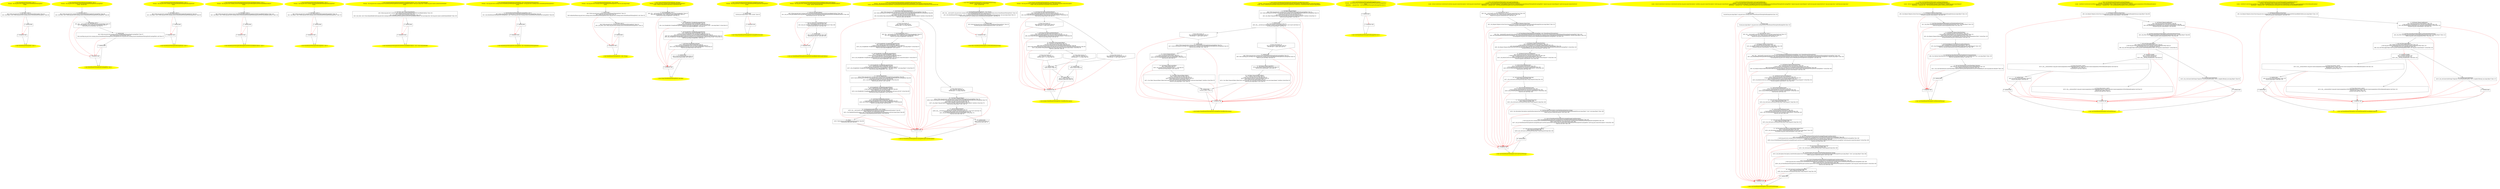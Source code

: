 /* @generated */
digraph cfg {
"org.junit.tests.running.classes.ParentRunnerFilteringTest.<init>().207a6f7cff64dc0846c240893a6b6aa6_1" [label="1: Start ParentRunnerFilteringTest.<init>()\nFormals:  this:org.junit.tests.running.classes.ParentRunnerFilteringTest*\nLocals:  \n  " color=yellow style=filled]
	

	 "org.junit.tests.running.classes.ParentRunnerFilteringTest.<init>().207a6f7cff64dc0846c240893a6b6aa6_1" -> "org.junit.tests.running.classes.ParentRunnerFilteringTest.<init>().207a6f7cff64dc0846c240893a6b6aa6_4" ;
"org.junit.tests.running.classes.ParentRunnerFilteringTest.<init>().207a6f7cff64dc0846c240893a6b6aa6_2" [label="2: Exit ParentRunnerFilteringTest.<init>() \n  " color=yellow style=filled]
	

"org.junit.tests.running.classes.ParentRunnerFilteringTest.<init>().207a6f7cff64dc0846c240893a6b6aa6_3" [label="3:  exceptions sink \n  " shape="box"]
	

	 "org.junit.tests.running.classes.ParentRunnerFilteringTest.<init>().207a6f7cff64dc0846c240893a6b6aa6_3" -> "org.junit.tests.running.classes.ParentRunnerFilteringTest.<init>().207a6f7cff64dc0846c240893a6b6aa6_2" ;
"org.junit.tests.running.classes.ParentRunnerFilteringTest.<init>().207a6f7cff64dc0846c240893a6b6aa6_4" [label="4:  Call Object.<init>() \n   n$0=*&this:org.junit.tests.running.classes.ParentRunnerFilteringTest* [line 30]\n  n$1=_fun_Object.<init>()(n$0:org.junit.tests.running.classes.ParentRunnerFilteringTest*) [line 30]\n " shape="box"]
	

	 "org.junit.tests.running.classes.ParentRunnerFilteringTest.<init>().207a6f7cff64dc0846c240893a6b6aa6_4" -> "org.junit.tests.running.classes.ParentRunnerFilteringTest.<init>().207a6f7cff64dc0846c240893a6b6aa6_5" ;
	 "org.junit.tests.running.classes.ParentRunnerFilteringTest.<init>().207a6f7cff64dc0846c240893a6b6aa6_4" -> "org.junit.tests.running.classes.ParentRunnerFilteringTest.<init>().207a6f7cff64dc0846c240893a6b6aa6_3" [color="red" ];
"org.junit.tests.running.classes.ParentRunnerFilteringTest.<init>().207a6f7cff64dc0846c240893a6b6aa6_5" [label="5:  method_body \n  " shape="box"]
	

	 "org.junit.tests.running.classes.ParentRunnerFilteringTest.<init>().207a6f7cff64dc0846c240893a6b6aa6_5" -> "org.junit.tests.running.classes.ParentRunnerFilteringTest.<init>().207a6f7cff64dc0846c240893a6b6aa6_2" ;
	 "org.junit.tests.running.classes.ParentRunnerFilteringTest.<init>().207a6f7cff64dc0846c240893a6b6aa6_5" -> "org.junit.tests.running.classes.ParentRunnerFilteringTest.<init>().207a6f7cff64dc0846c240893a6b6aa6_3" [color="red" ];
"org.junit.tests.running.classes.ParentRunnerFilteringTest$CountingFilter.<init>().1db1afe4b67df7b40ecdb791dab3e287_1" [label="1: Start ParentRunnerFilteringTest$CountingFilter.<init>()\nFormals:  this:org.junit.tests.running.classes.ParentRunnerFilteringTest$CountingFilter*\nLocals:  $irvar0:void \n  " color=yellow style=filled]
	

	 "org.junit.tests.running.classes.ParentRunnerFilteringTest$CountingFilter.<init>().1db1afe4b67df7b40ecdb791dab3e287_1" -> "org.junit.tests.running.classes.ParentRunnerFilteringTest$CountingFilter.<init>().1db1afe4b67df7b40ecdb791dab3e287_4" ;
"org.junit.tests.running.classes.ParentRunnerFilteringTest$CountingFilter.<init>().1db1afe4b67df7b40ecdb791dab3e287_2" [label="2: Exit ParentRunnerFilteringTest$CountingFilter.<init>() \n  " color=yellow style=filled]
	

"org.junit.tests.running.classes.ParentRunnerFilteringTest$CountingFilter.<init>().1db1afe4b67df7b40ecdb791dab3e287_3" [label="3:  exceptions sink \n  " shape="box"]
	

	 "org.junit.tests.running.classes.ParentRunnerFilteringTest$CountingFilter.<init>().1db1afe4b67df7b40ecdb791dab3e287_3" -> "org.junit.tests.running.classes.ParentRunnerFilteringTest$CountingFilter.<init>().1db1afe4b67df7b40ecdb791dab3e287_2" ;
"org.junit.tests.running.classes.ParentRunnerFilteringTest$CountingFilter.<init>().1db1afe4b67df7b40ecdb791dab3e287_4" [label="4:  Call Filter.<init>() \n   n$0=*&this:org.junit.tests.running.classes.ParentRunnerFilteringTest$CountingFilter* [line 46]\n  n$1=_fun_Filter.<init>()(n$0:org.junit.tests.running.classes.ParentRunnerFilteringTest$CountingFilter*) [line 46]\n " shape="box"]
	

	 "org.junit.tests.running.classes.ParentRunnerFilteringTest$CountingFilter.<init>().1db1afe4b67df7b40ecdb791dab3e287_4" -> "org.junit.tests.running.classes.ParentRunnerFilteringTest$CountingFilter.<init>().1db1afe4b67df7b40ecdb791dab3e287_5" ;
	 "org.junit.tests.running.classes.ParentRunnerFilteringTest$CountingFilter.<init>().1db1afe4b67df7b40ecdb791dab3e287_4" -> "org.junit.tests.running.classes.ParentRunnerFilteringTest$CountingFilter.<init>().1db1afe4b67df7b40ecdb791dab3e287_3" [color="red" ];
"org.junit.tests.running.classes.ParentRunnerFilteringTest$CountingFilter.<init>().1db1afe4b67df7b40ecdb791dab3e287_5" [label="5:  Call HashMap.<init>() \n   n$2=_fun___new(sizeof(t=java.util.HashMap):java.util.HashMap*) [line 47]\n  n$3=_fun_HashMap.<init>()(n$2:java.util.HashMap*) [line 47]\n  *&$irvar0:java.util.HashMap*=n$2 [line 47]\n " shape="box"]
	

	 "org.junit.tests.running.classes.ParentRunnerFilteringTest$CountingFilter.<init>().1db1afe4b67df7b40ecdb791dab3e287_5" -> "org.junit.tests.running.classes.ParentRunnerFilteringTest$CountingFilter.<init>().1db1afe4b67df7b40ecdb791dab3e287_6" ;
	 "org.junit.tests.running.classes.ParentRunnerFilteringTest$CountingFilter.<init>().1db1afe4b67df7b40ecdb791dab3e287_5" -> "org.junit.tests.running.classes.ParentRunnerFilteringTest$CountingFilter.<init>().1db1afe4b67df7b40ecdb791dab3e287_3" [color="red" ];
"org.junit.tests.running.classes.ParentRunnerFilteringTest$CountingFilter.<init>().1db1afe4b67df7b40ecdb791dab3e287_6" [label="6:  method_body \n   n$4=*&this:org.junit.tests.running.classes.ParentRunnerFilteringTest$CountingFilter* [line 47]\n  n$5=*&$irvar0:java.util.HashMap* [line 47]\n  *n$4.countMap:org.junit.tests.running.classes.ParentRunnerFilteringTest$CountingFilter(root org.junit.tests.running.classes.ParentRunnerFilteringTest$CountingFilter)=n$5 [line 47]\n " shape="box"]
	

	 "org.junit.tests.running.classes.ParentRunnerFilteringTest$CountingFilter.<init>().1db1afe4b67df7b40ecdb791dab3e287_6" -> "org.junit.tests.running.classes.ParentRunnerFilteringTest$CountingFilter.<init>().1db1afe4b67df7b40ecdb791dab3e287_7" ;
	 "org.junit.tests.running.classes.ParentRunnerFilteringTest$CountingFilter.<init>().1db1afe4b67df7b40ecdb791dab3e287_6" -> "org.junit.tests.running.classes.ParentRunnerFilteringTest$CountingFilter.<init>().1db1afe4b67df7b40ecdb791dab3e287_3" [color="red" ];
"org.junit.tests.running.classes.ParentRunnerFilteringTest$CountingFilter.<init>().1db1afe4b67df7b40ecdb791dab3e287_7" [label="7:  method_body \n  " shape="box"]
	

	 "org.junit.tests.running.classes.ParentRunnerFilteringTest$CountingFilter.<init>().1db1afe4b67df7b40ecdb791dab3e287_7" -> "org.junit.tests.running.classes.ParentRunnerFilteringTest$CountingFilter.<init>().1db1afe4b67df7b40ecdb791dab3e287_2" ;
	 "org.junit.tests.running.classes.ParentRunnerFilteringTest$CountingFilter.<init>().1db1afe4b67df7b40ecdb791dab3e287_7" -> "org.junit.tests.running.classes.ParentRunnerFilteringTest$CountingFilter.<init>().1db1afe4b67df7b40ecdb791dab3e287_3" [color="red" ];
"org.junit.tests.running.classes.ParentRunnerFilteringTest$ExampleSuite.<init>().336364a435ff6ce2f64ec9d16940e7d6_1" [label="1: Start ParentRunnerFilteringTest$ExampleSuite.<init>()\nFormals:  this:org.junit.tests.running.classes.ParentRunnerFilteringTest$ExampleSuite*\nLocals:  \n  " color=yellow style=filled]
	

	 "org.junit.tests.running.classes.ParentRunnerFilteringTest$ExampleSuite.<init>().336364a435ff6ce2f64ec9d16940e7d6_1" -> "org.junit.tests.running.classes.ParentRunnerFilteringTest$ExampleSuite.<init>().336364a435ff6ce2f64ec9d16940e7d6_4" ;
"org.junit.tests.running.classes.ParentRunnerFilteringTest$ExampleSuite.<init>().336364a435ff6ce2f64ec9d16940e7d6_2" [label="2: Exit ParentRunnerFilteringTest$ExampleSuite.<init>() \n  " color=yellow style=filled]
	

"org.junit.tests.running.classes.ParentRunnerFilteringTest$ExampleSuite.<init>().336364a435ff6ce2f64ec9d16940e7d6_3" [label="3:  exceptions sink \n  " shape="box"]
	

	 "org.junit.tests.running.classes.ParentRunnerFilteringTest$ExampleSuite.<init>().336364a435ff6ce2f64ec9d16940e7d6_3" -> "org.junit.tests.running.classes.ParentRunnerFilteringTest$ExampleSuite.<init>().336364a435ff6ce2f64ec9d16940e7d6_2" ;
"org.junit.tests.running.classes.ParentRunnerFilteringTest$ExampleSuite.<init>().336364a435ff6ce2f64ec9d16940e7d6_4" [label="4:  Call Object.<init>() \n   n$0=*&this:org.junit.tests.running.classes.ParentRunnerFilteringTest$ExampleSuite* [line 83]\n  n$1=_fun_Object.<init>()(n$0:org.junit.tests.running.classes.ParentRunnerFilteringTest$ExampleSuite*) [line 83]\n " shape="box"]
	

	 "org.junit.tests.running.classes.ParentRunnerFilteringTest$ExampleSuite.<init>().336364a435ff6ce2f64ec9d16940e7d6_4" -> "org.junit.tests.running.classes.ParentRunnerFilteringTest$ExampleSuite.<init>().336364a435ff6ce2f64ec9d16940e7d6_5" ;
	 "org.junit.tests.running.classes.ParentRunnerFilteringTest$ExampleSuite.<init>().336364a435ff6ce2f64ec9d16940e7d6_4" -> "org.junit.tests.running.classes.ParentRunnerFilteringTest$ExampleSuite.<init>().336364a435ff6ce2f64ec9d16940e7d6_3" [color="red" ];
"org.junit.tests.running.classes.ParentRunnerFilteringTest$ExampleSuite.<init>().336364a435ff6ce2f64ec9d16940e7d6_5" [label="5:  method_body \n  " shape="box"]
	

	 "org.junit.tests.running.classes.ParentRunnerFilteringTest$ExampleSuite.<init>().336364a435ff6ce2f64ec9d16940e7d6_5" -> "org.junit.tests.running.classes.ParentRunnerFilteringTest$ExampleSuite.<init>().336364a435ff6ce2f64ec9d16940e7d6_2" ;
	 "org.junit.tests.running.classes.ParentRunnerFilteringTest$ExampleSuite.<init>().336364a435ff6ce2f64ec9d16940e7d6_5" -> "org.junit.tests.running.classes.ParentRunnerFilteringTest$ExampleSuite.<init>().336364a435ff6ce2f64ec9d16940e7d6_3" [color="red" ];
"org.junit.tests.running.classes.ParentRunnerFilteringTest$ExampleSuiteWithUnmodifiableChildList.<ini.47e45490dd7524435005b28d58893a11_1" [label="1: Start ParentRunnerFilteringTest$ExampleSuiteWithUnmodifiableChildList.<init>()\nFormals:  this:org.junit.tests.running.classes.ParentRunnerFilteringTest$ExampleSuiteWithUnmodifiableChildList*\nLocals:  \n  " color=yellow style=filled]
	

	 "org.junit.tests.running.classes.ParentRunnerFilteringTest$ExampleSuiteWithUnmodifiableChildList.<ini.47e45490dd7524435005b28d58893a11_1" -> "org.junit.tests.running.classes.ParentRunnerFilteringTest$ExampleSuiteWithUnmodifiableChildList.<ini.47e45490dd7524435005b28d58893a11_4" ;
"org.junit.tests.running.classes.ParentRunnerFilteringTest$ExampleSuiteWithUnmodifiableChildList.<ini.47e45490dd7524435005b28d58893a11_2" [label="2: Exit ParentRunnerFilteringTest$ExampleSuiteWithUnmodifiableChildList.<init>() \n  " color=yellow style=filled]
	

"org.junit.tests.running.classes.ParentRunnerFilteringTest$ExampleSuiteWithUnmodifiableChildList.<ini.47e45490dd7524435005b28d58893a11_3" [label="3:  exceptions sink \n  " shape="box"]
	

	 "org.junit.tests.running.classes.ParentRunnerFilteringTest$ExampleSuiteWithUnmodifiableChildList.<ini.47e45490dd7524435005b28d58893a11_3" -> "org.junit.tests.running.classes.ParentRunnerFilteringTest$ExampleSuiteWithUnmodifiableChildList.<ini.47e45490dd7524435005b28d58893a11_2" ;
"org.junit.tests.running.classes.ParentRunnerFilteringTest$ExampleSuiteWithUnmodifiableChildList.<ini.47e45490dd7524435005b28d58893a11_4" [label="4:  Call Object.<init>() \n   n$0=*&this:org.junit.tests.running.classes.ParentRunnerFilteringTest$ExampleSuiteWithUnmodifiableChildList* [line 114]\n  n$1=_fun_Object.<init>()(n$0:org.junit.tests.running.classes.ParentRunnerFilteringTest$ExampleSuiteWithUnmodifiableChildList*) [line 114]\n " shape="box"]
	

	 "org.junit.tests.running.classes.ParentRunnerFilteringTest$ExampleSuiteWithUnmodifiableChildList.<ini.47e45490dd7524435005b28d58893a11_4" -> "org.junit.tests.running.classes.ParentRunnerFilteringTest$ExampleSuiteWithUnmodifiableChildList.<ini.47e45490dd7524435005b28d58893a11_5" ;
	 "org.junit.tests.running.classes.ParentRunnerFilteringTest$ExampleSuiteWithUnmodifiableChildList.<ini.47e45490dd7524435005b28d58893a11_4" -> "org.junit.tests.running.classes.ParentRunnerFilteringTest$ExampleSuiteWithUnmodifiableChildList.<ini.47e45490dd7524435005b28d58893a11_3" [color="red" ];
"org.junit.tests.running.classes.ParentRunnerFilteringTest$ExampleSuiteWithUnmodifiableChildList.<ini.47e45490dd7524435005b28d58893a11_5" [label="5:  method_body \n  " shape="box"]
	

	 "org.junit.tests.running.classes.ParentRunnerFilteringTest$ExampleSuiteWithUnmodifiableChildList.<ini.47e45490dd7524435005b28d58893a11_5" -> "org.junit.tests.running.classes.ParentRunnerFilteringTest$ExampleSuiteWithUnmodifiableChildList.<ini.47e45490dd7524435005b28d58893a11_2" ;
	 "org.junit.tests.running.classes.ParentRunnerFilteringTest$ExampleSuiteWithUnmodifiableChildList.<ini.47e45490dd7524435005b28d58893a11_5" -> "org.junit.tests.running.classes.ParentRunnerFilteringTest$ExampleSuiteWithUnmodifiableChildList.<ini.47e45490dd7524435005b28d58893a11_3" [color="red" ];
"org.junit.tests.running.classes.ParentRunnerFilteringTest$ExampleTest.<init>().66c4104b63431656bded33d9d9956b4a_1" [label="1: Start ParentRunnerFilteringTest$ExampleTest.<init>()\nFormals:  this:org.junit.tests.running.classes.ParentRunnerFilteringTest$ExampleTest*\nLocals:  \n  " color=yellow style=filled]
	

	 "org.junit.tests.running.classes.ParentRunnerFilteringTest$ExampleTest.<init>().66c4104b63431656bded33d9d9956b4a_1" -> "org.junit.tests.running.classes.ParentRunnerFilteringTest$ExampleTest.<init>().66c4104b63431656bded33d9d9956b4a_4" ;
"org.junit.tests.running.classes.ParentRunnerFilteringTest$ExampleTest.<init>().66c4104b63431656bded33d9d9956b4a_2" [label="2: Exit ParentRunnerFilteringTest$ExampleTest.<init>() \n  " color=yellow style=filled]
	

"org.junit.tests.running.classes.ParentRunnerFilteringTest$ExampleTest.<init>().66c4104b63431656bded33d9d9956b4a_3" [label="3:  exceptions sink \n  " shape="box"]
	

	 "org.junit.tests.running.classes.ParentRunnerFilteringTest$ExampleTest.<init>().66c4104b63431656bded33d9d9956b4a_3" -> "org.junit.tests.running.classes.ParentRunnerFilteringTest$ExampleTest.<init>().66c4104b63431656bded33d9d9956b4a_2" ;
"org.junit.tests.running.classes.ParentRunnerFilteringTest$ExampleTest.<init>().66c4104b63431656bded33d9d9956b4a_4" [label="4:  Call Object.<init>() \n   n$0=*&this:org.junit.tests.running.classes.ParentRunnerFilteringTest$ExampleTest* [line 74]\n  n$1=_fun_Object.<init>()(n$0:org.junit.tests.running.classes.ParentRunnerFilteringTest$ExampleTest*) [line 74]\n " shape="box"]
	

	 "org.junit.tests.running.classes.ParentRunnerFilteringTest$ExampleTest.<init>().66c4104b63431656bded33d9d9956b4a_4" -> "org.junit.tests.running.classes.ParentRunnerFilteringTest$ExampleTest.<init>().66c4104b63431656bded33d9d9956b4a_5" ;
	 "org.junit.tests.running.classes.ParentRunnerFilteringTest$ExampleTest.<init>().66c4104b63431656bded33d9d9956b4a_4" -> "org.junit.tests.running.classes.ParentRunnerFilteringTest$ExampleTest.<init>().66c4104b63431656bded33d9d9956b4a_3" [color="red" ];
"org.junit.tests.running.classes.ParentRunnerFilteringTest$ExampleTest.<init>().66c4104b63431656bded33d9d9956b4a_5" [label="5:  method_body \n  " shape="box"]
	

	 "org.junit.tests.running.classes.ParentRunnerFilteringTest$ExampleTest.<init>().66c4104b63431656bded33d9d9956b4a_5" -> "org.junit.tests.running.classes.ParentRunnerFilteringTest$ExampleTest.<init>().66c4104b63431656bded33d9d9956b4a_2" ;
	 "org.junit.tests.running.classes.ParentRunnerFilteringTest$ExampleTest.<init>().66c4104b63431656bded33d9d9956b4a_5" -> "org.junit.tests.running.classes.ParentRunnerFilteringTest$ExampleTest.<init>().66c4104b63431656bded33d9d9956b4a_3" [color="red" ];
"org.junit.tests.running.classes.ParentRunnerFilteringTest$SuiteWithUnmodifiableChildList.<init>(java.a8f92f4220f2f94e434c0003d1e7f438_1" [label="1: Start ParentRunnerFilteringTest$SuiteWithUnmodifiableChildList.<init>(Class,RunnerBuilder)\nFormals:  this:org.junit.tests.running.classes.ParentRunnerFilteringTest$SuiteWithUnmodifiableChildList* klass:java.lang.Class* builder:org.junit.runners.model.RunnerBuilder*\nLocals:  \n  " color=yellow style=filled]
	

	 "org.junit.tests.running.classes.ParentRunnerFilteringTest$SuiteWithUnmodifiableChildList.<init>(java.a8f92f4220f2f94e434c0003d1e7f438_1" -> "org.junit.tests.running.classes.ParentRunnerFilteringTest$SuiteWithUnmodifiableChildList.<init>(java.a8f92f4220f2f94e434c0003d1e7f438_4" ;
"org.junit.tests.running.classes.ParentRunnerFilteringTest$SuiteWithUnmodifiableChildList.<init>(java.a8f92f4220f2f94e434c0003d1e7f438_2" [label="2: Exit ParentRunnerFilteringTest$SuiteWithUnmodifiableChildList.<init>(Class,RunnerBuilder) \n  " color=yellow style=filled]
	

"org.junit.tests.running.classes.ParentRunnerFilteringTest$SuiteWithUnmodifiableChildList.<init>(java.a8f92f4220f2f94e434c0003d1e7f438_3" [label="3:  exceptions sink \n  " shape="box"]
	

	 "org.junit.tests.running.classes.ParentRunnerFilteringTest$SuiteWithUnmodifiableChildList.<init>(java.a8f92f4220f2f94e434c0003d1e7f438_3" -> "org.junit.tests.running.classes.ParentRunnerFilteringTest$SuiteWithUnmodifiableChildList.<init>(java.a8f92f4220f2f94e434c0003d1e7f438_2" ;
"org.junit.tests.running.classes.ParentRunnerFilteringTest$SuiteWithUnmodifiableChildList.<init>(java.a8f92f4220f2f94e434c0003d1e7f438_4" [label="4:  Call Suite.<init>(Class,RunnerBuilder) \n   n$0=*&this:org.junit.tests.running.classes.ParentRunnerFilteringTest$SuiteWithUnmodifiableChildList* [line 103]\n  n$1=*&klass:java.lang.Class* [line 103]\n  n$2=*&builder:org.junit.runners.model.RunnerBuilder* [line 103]\n  n$3=_fun_Suite.<init>(Class,RunnerBuilder)(n$0:org.junit.tests.running.classes.ParentRunnerFilteringTest$SuiteWithUnmodifiableChildList*,n$1:java.lang.Class*,n$2:org.junit.runners.model.RunnerBuilder*) [line 103]\n " shape="box"]
	

	 "org.junit.tests.running.classes.ParentRunnerFilteringTest$SuiteWithUnmodifiableChildList.<init>(java.a8f92f4220f2f94e434c0003d1e7f438_4" -> "org.junit.tests.running.classes.ParentRunnerFilteringTest$SuiteWithUnmodifiableChildList.<init>(java.a8f92f4220f2f94e434c0003d1e7f438_5" ;
	 "org.junit.tests.running.classes.ParentRunnerFilteringTest$SuiteWithUnmodifiableChildList.<init>(java.a8f92f4220f2f94e434c0003d1e7f438_4" -> "org.junit.tests.running.classes.ParentRunnerFilteringTest$SuiteWithUnmodifiableChildList.<init>(java.a8f92f4220f2f94e434c0003d1e7f438_3" [color="red" ];
"org.junit.tests.running.classes.ParentRunnerFilteringTest$SuiteWithUnmodifiableChildList.<init>(java.a8f92f4220f2f94e434c0003d1e7f438_5" [label="5:  method_body \n  " shape="box"]
	

	 "org.junit.tests.running.classes.ParentRunnerFilteringTest$SuiteWithUnmodifiableChildList.<init>(java.a8f92f4220f2f94e434c0003d1e7f438_5" -> "org.junit.tests.running.classes.ParentRunnerFilteringTest$SuiteWithUnmodifiableChildList.<init>(java.a8f92f4220f2f94e434c0003d1e7f438_2" ;
	 "org.junit.tests.running.classes.ParentRunnerFilteringTest$SuiteWithUnmodifiableChildList.<init>(java.a8f92f4220f2f94e434c0003d1e7f438_5" -> "org.junit.tests.running.classes.ParentRunnerFilteringTest$SuiteWithUnmodifiableChildList.<init>(java.a8f92f4220f2f94e434c0003d1e7f438_3" [color="red" ];
"org.junit.tests.running.classes.ParentRunnerFilteringTest$CountingFilter.<init>(org.junit.tests.runn.ced08b9149256b4b7590ce9385fdc412_1" [label="1: Start ParentRunnerFilteringTest$CountingFilter.<init>(ParentRunnerFilteringTest$1)\nFormals:  this:org.junit.tests.running.classes.ParentRunnerFilteringTest$CountingFilter* x0:org.junit.tests.running.classes.ParentRunnerFilteringTest$1*\nLocals:  \n  " color=yellow style=filled]
	

	 "org.junit.tests.running.classes.ParentRunnerFilteringTest$CountingFilter.<init>(org.junit.tests.runn.ced08b9149256b4b7590ce9385fdc412_1" -> "org.junit.tests.running.classes.ParentRunnerFilteringTest$CountingFilter.<init>(org.junit.tests.runn.ced08b9149256b4b7590ce9385fdc412_4" ;
"org.junit.tests.running.classes.ParentRunnerFilteringTest$CountingFilter.<init>(org.junit.tests.runn.ced08b9149256b4b7590ce9385fdc412_2" [label="2: Exit ParentRunnerFilteringTest$CountingFilter.<init>(ParentRunnerFilteringTest$1) \n  " color=yellow style=filled]
	

"org.junit.tests.running.classes.ParentRunnerFilteringTest$CountingFilter.<init>(org.junit.tests.runn.ced08b9149256b4b7590ce9385fdc412_3" [label="3:  exceptions sink \n  " shape="box"]
	

	 "org.junit.tests.running.classes.ParentRunnerFilteringTest$CountingFilter.<init>(org.junit.tests.runn.ced08b9149256b4b7590ce9385fdc412_3" -> "org.junit.tests.running.classes.ParentRunnerFilteringTest$CountingFilter.<init>(org.junit.tests.runn.ced08b9149256b4b7590ce9385fdc412_2" ;
"org.junit.tests.running.classes.ParentRunnerFilteringTest$CountingFilter.<init>(org.junit.tests.runn.ced08b9149256b4b7590ce9385fdc412_4" [label="4:  Call ParentRunnerFilteringTest$CountingFilter.<init>() \n   n$0=*&this:org.junit.tests.running.classes.ParentRunnerFilteringTest$CountingFilter* [line 46]\n  n$1=_fun_ParentRunnerFilteringTest$CountingFilter.<init>()(n$0:org.junit.tests.running.classes.ParentRunnerFilteringTest$CountingFilter*) [line 46]\n " shape="box"]
	

	 "org.junit.tests.running.classes.ParentRunnerFilteringTest$CountingFilter.<init>(org.junit.tests.runn.ced08b9149256b4b7590ce9385fdc412_4" -> "org.junit.tests.running.classes.ParentRunnerFilteringTest$CountingFilter.<init>(org.junit.tests.runn.ced08b9149256b4b7590ce9385fdc412_5" ;
	 "org.junit.tests.running.classes.ParentRunnerFilteringTest$CountingFilter.<init>(org.junit.tests.runn.ced08b9149256b4b7590ce9385fdc412_4" -> "org.junit.tests.running.classes.ParentRunnerFilteringTest$CountingFilter.<init>(org.junit.tests.runn.ced08b9149256b4b7590ce9385fdc412_3" [color="red" ];
"org.junit.tests.running.classes.ParentRunnerFilteringTest$CountingFilter.<init>(org.junit.tests.runn.ced08b9149256b4b7590ce9385fdc412_5" [label="5:  method_body \n  " shape="box"]
	

	 "org.junit.tests.running.classes.ParentRunnerFilteringTest$CountingFilter.<init>(org.junit.tests.runn.ced08b9149256b4b7590ce9385fdc412_5" -> "org.junit.tests.running.classes.ParentRunnerFilteringTest$CountingFilter.<init>(org.junit.tests.runn.ced08b9149256b4b7590ce9385fdc412_2" ;
	 "org.junit.tests.running.classes.ParentRunnerFilteringTest$CountingFilter.<init>(org.junit.tests.runn.ced08b9149256b4b7590ce9385fdc412_5" -> "org.junit.tests.running.classes.ParentRunnerFilteringTest$CountingFilter.<init>(org.junit.tests.runn.ced08b9149256b4b7590ce9385fdc412_3" [color="red" ];
"org.junit.tests.running.classes.ParentRunnerFilteringTest$1.<init>(java.lang.String).6d806b9b891f434ff8c0234fd8207a56_1" [label="1: Start ParentRunnerFilteringTest$1.<init>(String)\nFormals:  this:org.junit.tests.running.classes.ParentRunnerFilteringTest$1* $bcvar1:java.lang.String*\nLocals:  \n  " color=yellow style=filled]
	

	 "org.junit.tests.running.classes.ParentRunnerFilteringTest$1.<init>(java.lang.String).6d806b9b891f434ff8c0234fd8207a56_1" -> "org.junit.tests.running.classes.ParentRunnerFilteringTest$1.<init>(java.lang.String).6d806b9b891f434ff8c0234fd8207a56_4" ;
"org.junit.tests.running.classes.ParentRunnerFilteringTest$1.<init>(java.lang.String).6d806b9b891f434ff8c0234fd8207a56_2" [label="2: Exit ParentRunnerFilteringTest$1.<init>(String) \n  " color=yellow style=filled]
	

"org.junit.tests.running.classes.ParentRunnerFilteringTest$1.<init>(java.lang.String).6d806b9b891f434ff8c0234fd8207a56_3" [label="3:  exceptions sink \n  " shape="box"]
	

	 "org.junit.tests.running.classes.ParentRunnerFilteringTest$1.<init>(java.lang.String).6d806b9b891f434ff8c0234fd8207a56_3" -> "org.junit.tests.running.classes.ParentRunnerFilteringTest$1.<init>(java.lang.String).6d806b9b891f434ff8c0234fd8207a56_2" ;
"org.junit.tests.running.classes.ParentRunnerFilteringTest$1.<init>(java.lang.String).6d806b9b891f434ff8c0234fd8207a56_4" [label="4:  method_body \n   n$0=*&this:org.junit.tests.running.classes.ParentRunnerFilteringTest$1* [line 32]\n  n$1=*&$bcvar1:java.lang.String* [line 32]\n  *n$0.val$methodName:org.junit.tests.running.classes.ParentRunnerFilteringTest$1(root org.junit.tests.running.classes.ParentRunnerFilteringTest$1)=n$1 [line 32]\n " shape="box"]
	

	 "org.junit.tests.running.classes.ParentRunnerFilteringTest$1.<init>(java.lang.String).6d806b9b891f434ff8c0234fd8207a56_4" -> "org.junit.tests.running.classes.ParentRunnerFilteringTest$1.<init>(java.lang.String).6d806b9b891f434ff8c0234fd8207a56_5" ;
	 "org.junit.tests.running.classes.ParentRunnerFilteringTest$1.<init>(java.lang.String).6d806b9b891f434ff8c0234fd8207a56_4" -> "org.junit.tests.running.classes.ParentRunnerFilteringTest$1.<init>(java.lang.String).6d806b9b891f434ff8c0234fd8207a56_3" [color="red" ];
"org.junit.tests.running.classes.ParentRunnerFilteringTest$1.<init>(java.lang.String).6d806b9b891f434ff8c0234fd8207a56_5" [label="5:  Call Filter.<init>() \n   n$2=*&this:org.junit.tests.running.classes.ParentRunnerFilteringTest$1* [line 32]\n  n$3=_fun_Filter.<init>()(n$2:org.junit.tests.running.classes.ParentRunnerFilteringTest$1*) [line 32]\n " shape="box"]
	

	 "org.junit.tests.running.classes.ParentRunnerFilteringTest$1.<init>(java.lang.String).6d806b9b891f434ff8c0234fd8207a56_5" -> "org.junit.tests.running.classes.ParentRunnerFilteringTest$1.<init>(java.lang.String).6d806b9b891f434ff8c0234fd8207a56_6" ;
	 "org.junit.tests.running.classes.ParentRunnerFilteringTest$1.<init>(java.lang.String).6d806b9b891f434ff8c0234fd8207a56_5" -> "org.junit.tests.running.classes.ParentRunnerFilteringTest$1.<init>(java.lang.String).6d806b9b891f434ff8c0234fd8207a56_3" [color="red" ];
"org.junit.tests.running.classes.ParentRunnerFilteringTest$1.<init>(java.lang.String).6d806b9b891f434ff8c0234fd8207a56_6" [label="6:  method_body \n  " shape="box"]
	

	 "org.junit.tests.running.classes.ParentRunnerFilteringTest$1.<init>(java.lang.String).6d806b9b891f434ff8c0234fd8207a56_6" -> "org.junit.tests.running.classes.ParentRunnerFilteringTest$1.<init>(java.lang.String).6d806b9b891f434ff8c0234fd8207a56_2" ;
	 "org.junit.tests.running.classes.ParentRunnerFilteringTest$1.<init>(java.lang.String).6d806b9b891f434ff8c0234fd8207a56_6" -> "org.junit.tests.running.classes.ParentRunnerFilteringTest$1.<init>(java.lang.String).6d806b9b891f434ff8c0234fd8207a56_3" [color="red" ];
"org.junit.tests.running.classes.ParentRunnerFilteringTest$1.describe():java.lang.String.ed3f6d1cccf05760eb3408a8c992e426_1" [label="1: Start String ParentRunnerFilteringTest$1.describe()\nFormals:  this:org.junit.tests.running.classes.ParentRunnerFilteringTest$1*\nLocals:  $irvar3:void $irvar2:void $irvar1:void $irvar0:void \n  " color=yellow style=filled]
	

	 "org.junit.tests.running.classes.ParentRunnerFilteringTest$1.describe():java.lang.String.ed3f6d1cccf05760eb3408a8c992e426_1" -> "org.junit.tests.running.classes.ParentRunnerFilteringTest$1.describe():java.lang.String.ed3f6d1cccf05760eb3408a8c992e426_4" ;
"org.junit.tests.running.classes.ParentRunnerFilteringTest$1.describe():java.lang.String.ed3f6d1cccf05760eb3408a8c992e426_2" [label="2: Exit String ParentRunnerFilteringTest$1.describe() \n  " color=yellow style=filled]
	

"org.junit.tests.running.classes.ParentRunnerFilteringTest$1.describe():java.lang.String.ed3f6d1cccf05760eb3408a8c992e426_3" [label="3:  exceptions sink \n  " shape="box"]
	

	 "org.junit.tests.running.classes.ParentRunnerFilteringTest$1.describe():java.lang.String.ed3f6d1cccf05760eb3408a8c992e426_3" -> "org.junit.tests.running.classes.ParentRunnerFilteringTest$1.describe():java.lang.String.ed3f6d1cccf05760eb3408a8c992e426_2" ;
"org.junit.tests.running.classes.ParentRunnerFilteringTest$1.describe():java.lang.String.ed3f6d1cccf05760eb3408a8c992e426_4" [label="4:  Call StringBuilder.<init>() \n   n$0=_fun___new(sizeof(t=java.lang.StringBuilder):java.lang.StringBuilder*) [line 41]\n  n$1=_fun_StringBuilder.<init>()(n$0:java.lang.StringBuilder*) [line 41]\n  *&$irvar0:java.lang.StringBuilder*=n$0 [line 41]\n " shape="box"]
	

	 "org.junit.tests.running.classes.ParentRunnerFilteringTest$1.describe():java.lang.String.ed3f6d1cccf05760eb3408a8c992e426_4" -> "org.junit.tests.running.classes.ParentRunnerFilteringTest$1.describe():java.lang.String.ed3f6d1cccf05760eb3408a8c992e426_5" ;
	 "org.junit.tests.running.classes.ParentRunnerFilteringTest$1.describe():java.lang.String.ed3f6d1cccf05760eb3408a8c992e426_4" -> "org.junit.tests.running.classes.ParentRunnerFilteringTest$1.describe():java.lang.String.ed3f6d1cccf05760eb3408a8c992e426_3" [color="red" ];
"org.junit.tests.running.classes.ParentRunnerFilteringTest$1.describe():java.lang.String.ed3f6d1cccf05760eb3408a8c992e426_5" [label="5:  Call StringBuilder StringBuilder.append(String) \n   n$2=*&$irvar0:java.lang.StringBuilder* [line 41]\n  _=*n$2:java.lang.StringBuilder*(root java.lang.StringBuilder) [line 41]\n  n$4=_fun_StringBuilder StringBuilder.append(String)(n$2:java.lang.StringBuilder*,\"don't run method name: \":java.lang.Object*) virtual [line 41]\n  *&$irvar1:java.lang.StringBuilder*=n$4 [line 41]\n " shape="box"]
	

	 "org.junit.tests.running.classes.ParentRunnerFilteringTest$1.describe():java.lang.String.ed3f6d1cccf05760eb3408a8c992e426_5" -> "org.junit.tests.running.classes.ParentRunnerFilteringTest$1.describe():java.lang.String.ed3f6d1cccf05760eb3408a8c992e426_6" ;
	 "org.junit.tests.running.classes.ParentRunnerFilteringTest$1.describe():java.lang.String.ed3f6d1cccf05760eb3408a8c992e426_5" -> "org.junit.tests.running.classes.ParentRunnerFilteringTest$1.describe():java.lang.String.ed3f6d1cccf05760eb3408a8c992e426_3" [color="red" ];
"org.junit.tests.running.classes.ParentRunnerFilteringTest$1.describe():java.lang.String.ed3f6d1cccf05760eb3408a8c992e426_6" [label="6:  Call StringBuilder StringBuilder.append(String) \n   n$5=*&$irvar1:java.lang.StringBuilder* [line 41]\n  _=*n$5:java.lang.StringBuilder*(root java.lang.StringBuilder) [line 41]\n  n$7=*&this:org.junit.tests.running.classes.ParentRunnerFilteringTest$1* [line 41]\n  n$8=*n$7.val$methodName:java.lang.String*(root org.junit.tests.running.classes.ParentRunnerFilteringTest$1) [line 41]\n  n$9=_fun_StringBuilder StringBuilder.append(String)(n$5:java.lang.StringBuilder*,n$8:java.lang.String*) virtual [line 41]\n  *&$irvar2:java.lang.StringBuilder*=n$9 [line 41]\n " shape="box"]
	

	 "org.junit.tests.running.classes.ParentRunnerFilteringTest$1.describe():java.lang.String.ed3f6d1cccf05760eb3408a8c992e426_6" -> "org.junit.tests.running.classes.ParentRunnerFilteringTest$1.describe():java.lang.String.ed3f6d1cccf05760eb3408a8c992e426_7" ;
	 "org.junit.tests.running.classes.ParentRunnerFilteringTest$1.describe():java.lang.String.ed3f6d1cccf05760eb3408a8c992e426_6" -> "org.junit.tests.running.classes.ParentRunnerFilteringTest$1.describe():java.lang.String.ed3f6d1cccf05760eb3408a8c992e426_3" [color="red" ];
"org.junit.tests.running.classes.ParentRunnerFilteringTest$1.describe():java.lang.String.ed3f6d1cccf05760eb3408a8c992e426_7" [label="7:  Call String StringBuilder.toString() \n   n$10=*&$irvar2:java.lang.StringBuilder* [line 41]\n  _=*n$10:java.lang.StringBuilder*(root java.lang.StringBuilder) [line 41]\n  n$12=_fun_String StringBuilder.toString()(n$10:java.lang.StringBuilder*) virtual [line 41]\n  *&$irvar3:java.lang.String*=n$12 [line 41]\n " shape="box"]
	

	 "org.junit.tests.running.classes.ParentRunnerFilteringTest$1.describe():java.lang.String.ed3f6d1cccf05760eb3408a8c992e426_7" -> "org.junit.tests.running.classes.ParentRunnerFilteringTest$1.describe():java.lang.String.ed3f6d1cccf05760eb3408a8c992e426_8" ;
	 "org.junit.tests.running.classes.ParentRunnerFilteringTest$1.describe():java.lang.String.ed3f6d1cccf05760eb3408a8c992e426_7" -> "org.junit.tests.running.classes.ParentRunnerFilteringTest$1.describe():java.lang.String.ed3f6d1cccf05760eb3408a8c992e426_3" [color="red" ];
"org.junit.tests.running.classes.ParentRunnerFilteringTest$1.describe():java.lang.String.ed3f6d1cccf05760eb3408a8c992e426_8" [label="8:  method_body \n   n$13=*&$irvar3:java.lang.String* [line 41]\n  *&return:java.lang.String*=n$13 [line 41]\n " shape="box"]
	

	 "org.junit.tests.running.classes.ParentRunnerFilteringTest$1.describe():java.lang.String.ed3f6d1cccf05760eb3408a8c992e426_8" -> "org.junit.tests.running.classes.ParentRunnerFilteringTest$1.describe():java.lang.String.ed3f6d1cccf05760eb3408a8c992e426_2" ;
	 "org.junit.tests.running.classes.ParentRunnerFilteringTest$1.describe():java.lang.String.ed3f6d1cccf05760eb3408a8c992e426_8" -> "org.junit.tests.running.classes.ParentRunnerFilteringTest$1.describe():java.lang.String.ed3f6d1cccf05760eb3408a8c992e426_3" [color="red" ];
"org.junit.tests.running.classes.ParentRunnerFilteringTest$CountingFilter.describe():java.lang.String.13141d163a3259b42392d2e32776294b_1" [label="1: Start String ParentRunnerFilteringTest$CountingFilter.describe()\nFormals:  this:org.junit.tests.running.classes.ParentRunnerFilteringTest$CountingFilter*\nLocals:  \n  " color=yellow style=filled]
	

	 "org.junit.tests.running.classes.ParentRunnerFilteringTest$CountingFilter.describe():java.lang.String.13141d163a3259b42392d2e32776294b_1" -> "org.junit.tests.running.classes.ParentRunnerFilteringTest$CountingFilter.describe():java.lang.String.13141d163a3259b42392d2e32776294b_4" ;
"org.junit.tests.running.classes.ParentRunnerFilteringTest$CountingFilter.describe():java.lang.String.13141d163a3259b42392d2e32776294b_2" [label="2: Exit String ParentRunnerFilteringTest$CountingFilter.describe() \n  " color=yellow style=filled]
	

"org.junit.tests.running.classes.ParentRunnerFilteringTest$CountingFilter.describe():java.lang.String.13141d163a3259b42392d2e32776294b_3" [label="3:  exceptions sink \n  " shape="box"]
	

	 "org.junit.tests.running.classes.ParentRunnerFilteringTest$CountingFilter.describe():java.lang.String.13141d163a3259b42392d2e32776294b_3" -> "org.junit.tests.running.classes.ParentRunnerFilteringTest$CountingFilter.describe():java.lang.String.13141d163a3259b42392d2e32776294b_2" ;
"org.junit.tests.running.classes.ParentRunnerFilteringTest$CountingFilter.describe():java.lang.String.13141d163a3259b42392d2e32776294b_4" [label="4:  method_body \n   *&return:java.lang.String*=\"filter counter\" [line 62]\n " shape="box"]
	

	 "org.junit.tests.running.classes.ParentRunnerFilteringTest$CountingFilter.describe():java.lang.String.13141d163a3259b42392d2e32776294b_4" -> "org.junit.tests.running.classes.ParentRunnerFilteringTest$CountingFilter.describe():java.lang.String.13141d163a3259b42392d2e32776294b_2" ;
	 "org.junit.tests.running.classes.ParentRunnerFilteringTest$CountingFilter.describe():java.lang.String.13141d163a3259b42392d2e32776294b_4" -> "org.junit.tests.running.classes.ParentRunnerFilteringTest$CountingFilter.describe():java.lang.String.13141d163a3259b42392d2e32776294b_3" [color="red" ];
"org.junit.tests.running.classes.ParentRunnerFilteringTest$SuiteWithUnmodifiableChildList.getChildren.ca835381939a54ad126fdff845cc18c8_1" [label="1: Start List ParentRunnerFilteringTest$SuiteWithUnmodifiableChildList.getChildren()\nFormals:  this:org.junit.tests.running.classes.ParentRunnerFilteringTest$SuiteWithUnmodifiableChildList*\nLocals:  $irvar1:void $irvar0:void \n  " color=yellow style=filled]
	

	 "org.junit.tests.running.classes.ParentRunnerFilteringTest$SuiteWithUnmodifiableChildList.getChildren.ca835381939a54ad126fdff845cc18c8_1" -> "org.junit.tests.running.classes.ParentRunnerFilteringTest$SuiteWithUnmodifiableChildList.getChildren.ca835381939a54ad126fdff845cc18c8_4" ;
"org.junit.tests.running.classes.ParentRunnerFilteringTest$SuiteWithUnmodifiableChildList.getChildren.ca835381939a54ad126fdff845cc18c8_2" [label="2: Exit List ParentRunnerFilteringTest$SuiteWithUnmodifiableChildList.getChildren() \n  " color=yellow style=filled]
	

"org.junit.tests.running.classes.ParentRunnerFilteringTest$SuiteWithUnmodifiableChildList.getChildren.ca835381939a54ad126fdff845cc18c8_3" [label="3:  exceptions sink \n  " shape="box"]
	

	 "org.junit.tests.running.classes.ParentRunnerFilteringTest$SuiteWithUnmodifiableChildList.getChildren.ca835381939a54ad126fdff845cc18c8_3" -> "org.junit.tests.running.classes.ParentRunnerFilteringTest$SuiteWithUnmodifiableChildList.getChildren.ca835381939a54ad126fdff845cc18c8_2" ;
"org.junit.tests.running.classes.ParentRunnerFilteringTest$SuiteWithUnmodifiableChildList.getChildren.ca835381939a54ad126fdff845cc18c8_4" [label="4:  Call List Suite.getChildren() \n   n$0=*&this:org.junit.tests.running.classes.ParentRunnerFilteringTest$SuiteWithUnmodifiableChildList* [line 108]\n  n$1=_fun_List Suite.getChildren()(n$0:org.junit.tests.running.classes.ParentRunnerFilteringTest$SuiteWithUnmodifiableChildList*) [line 108]\n  *&$irvar0:java.util.List*=n$1 [line 108]\n " shape="box"]
	

	 "org.junit.tests.running.classes.ParentRunnerFilteringTest$SuiteWithUnmodifiableChildList.getChildren.ca835381939a54ad126fdff845cc18c8_4" -> "org.junit.tests.running.classes.ParentRunnerFilteringTest$SuiteWithUnmodifiableChildList.getChildren.ca835381939a54ad126fdff845cc18c8_5" ;
	 "org.junit.tests.running.classes.ParentRunnerFilteringTest$SuiteWithUnmodifiableChildList.getChildren.ca835381939a54ad126fdff845cc18c8_4" -> "org.junit.tests.running.classes.ParentRunnerFilteringTest$SuiteWithUnmodifiableChildList.getChildren.ca835381939a54ad126fdff845cc18c8_3" [color="red" ];
"org.junit.tests.running.classes.ParentRunnerFilteringTest$SuiteWithUnmodifiableChildList.getChildren.ca835381939a54ad126fdff845cc18c8_5" [label="5:  Call List Collections.unmodifiableList(List) \n   n$2=*&$irvar0:java.util.List* [line 108]\n  n$3=_fun_List Collections.unmodifiableList(List)(n$2:java.util.List*) [line 108]\n  *&$irvar1:java.util.List*=n$3 [line 108]\n " shape="box"]
	

	 "org.junit.tests.running.classes.ParentRunnerFilteringTest$SuiteWithUnmodifiableChildList.getChildren.ca835381939a54ad126fdff845cc18c8_5" -> "org.junit.tests.running.classes.ParentRunnerFilteringTest$SuiteWithUnmodifiableChildList.getChildren.ca835381939a54ad126fdff845cc18c8_6" ;
	 "org.junit.tests.running.classes.ParentRunnerFilteringTest$SuiteWithUnmodifiableChildList.getChildren.ca835381939a54ad126fdff845cc18c8_5" -> "org.junit.tests.running.classes.ParentRunnerFilteringTest$SuiteWithUnmodifiableChildList.getChildren.ca835381939a54ad126fdff845cc18c8_3" [color="red" ];
"org.junit.tests.running.classes.ParentRunnerFilteringTest$SuiteWithUnmodifiableChildList.getChildren.ca835381939a54ad126fdff845cc18c8_6" [label="6:  method_body \n   n$4=*&$irvar1:java.util.List* [line 108]\n  *&return:java.util.List*=n$4 [line 108]\n " shape="box"]
	

	 "org.junit.tests.running.classes.ParentRunnerFilteringTest$SuiteWithUnmodifiableChildList.getChildren.ca835381939a54ad126fdff845cc18c8_6" -> "org.junit.tests.running.classes.ParentRunnerFilteringTest$SuiteWithUnmodifiableChildList.getChildren.ca835381939a54ad126fdff845cc18c8_2" ;
	 "org.junit.tests.running.classes.ParentRunnerFilteringTest$SuiteWithUnmodifiableChildList.getChildren.ca835381939a54ad126fdff845cc18c8_6" -> "org.junit.tests.running.classes.ParentRunnerFilteringTest$SuiteWithUnmodifiableChildList.getChildren.ca835381939a54ad126fdff845cc18c8_3" [color="red" ];
"org.junit.tests.running.classes.ParentRunnerFilteringTest$CountingFilter.getCount(org.junit.runner.D.e1592bab1f83032441351769dc21d412_1" [label="1: Start int ParentRunnerFilteringTest$CountingFilter.getCount(Description)\nFormals:  this:org.junit.tests.running.classes.ParentRunnerFilteringTest$CountingFilter* desc:org.junit.runner.Description*\nLocals:  $irvar10:void $irvar9:void $irvar8:void $irvar7:void $irvar6:void $irvar5:void $irvar4:void $irvar3:void $irvar2:void $irvar1:void $irvar0:void \n  " color=yellow style=filled]
	

	 "org.junit.tests.running.classes.ParentRunnerFilteringTest$CountingFilter.getCount(org.junit.runner.D.e1592bab1f83032441351769dc21d412_1" -> "org.junit.tests.running.classes.ParentRunnerFilteringTest$CountingFilter.getCount(org.junit.runner.D.e1592bab1f83032441351769dc21d412_4" ;
"org.junit.tests.running.classes.ParentRunnerFilteringTest$CountingFilter.getCount(org.junit.runner.D.e1592bab1f83032441351769dc21d412_2" [label="2: Exit int ParentRunnerFilteringTest$CountingFilter.getCount(Description) \n  " color=yellow style=filled]
	

"org.junit.tests.running.classes.ParentRunnerFilteringTest$CountingFilter.getCount(org.junit.runner.D.e1592bab1f83032441351769dc21d412_3" [label="3:  exceptions sink \n  " shape="box"]
	

	 "org.junit.tests.running.classes.ParentRunnerFilteringTest$CountingFilter.getCount(org.junit.runner.D.e1592bab1f83032441351769dc21d412_3" -> "org.junit.tests.running.classes.ParentRunnerFilteringTest$CountingFilter.getCount(org.junit.runner.D.e1592bab1f83032441351769dc21d412_2" ;
"org.junit.tests.running.classes.ParentRunnerFilteringTest$CountingFilter.getCount(org.junit.runner.D.e1592bab1f83032441351769dc21d412_4" [label="4:  Call boolean Map.containsKey(Object) \n   n$0=*&this:org.junit.tests.running.classes.ParentRunnerFilteringTest$CountingFilter* [line 66]\n  n$1=*n$0.countMap:java.util.Map*(root org.junit.tests.running.classes.ParentRunnerFilteringTest$CountingFilter) [line 66]\n  _=*n$1:java.util.Map*(root java.util.Map) [line 66]\n  n$3=*&desc:org.junit.runner.Description* [line 66]\n  n$4=_fun_boolean Map.containsKey(Object)(n$1:java.util.Map*,n$3:org.junit.runner.Description*) interface virtual [line 66]\n  *&$irvar0:_Bool=n$4 [line 66]\n " shape="box"]
	

	 "org.junit.tests.running.classes.ParentRunnerFilteringTest$CountingFilter.getCount(org.junit.runner.D.e1592bab1f83032441351769dc21d412_4" -> "org.junit.tests.running.classes.ParentRunnerFilteringTest$CountingFilter.getCount(org.junit.runner.D.e1592bab1f83032441351769dc21d412_5" ;
	 "org.junit.tests.running.classes.ParentRunnerFilteringTest$CountingFilter.getCount(org.junit.runner.D.e1592bab1f83032441351769dc21d412_4" -> "org.junit.tests.running.classes.ParentRunnerFilteringTest$CountingFilter.getCount(org.junit.runner.D.e1592bab1f83032441351769dc21d412_6" ;
	 "org.junit.tests.running.classes.ParentRunnerFilteringTest$CountingFilter.getCount(org.junit.runner.D.e1592bab1f83032441351769dc21d412_4" -> "org.junit.tests.running.classes.ParentRunnerFilteringTest$CountingFilter.getCount(org.junit.runner.D.e1592bab1f83032441351769dc21d412_3" [color="red" ];
"org.junit.tests.running.classes.ParentRunnerFilteringTest$CountingFilter.getCount(org.junit.runner.D.e1592bab1f83032441351769dc21d412_5" [label="5: Prune (true branch, if) \n   n$5=*&$irvar0:_Bool [line 66]\n  PRUNE(!(n$5 != 0), true); [line 66]\n " shape="invhouse"]
	

	 "org.junit.tests.running.classes.ParentRunnerFilteringTest$CountingFilter.getCount(org.junit.runner.D.e1592bab1f83032441351769dc21d412_5" -> "org.junit.tests.running.classes.ParentRunnerFilteringTest$CountingFilter.getCount(org.junit.runner.D.e1592bab1f83032441351769dc21d412_7" ;
	 "org.junit.tests.running.classes.ParentRunnerFilteringTest$CountingFilter.getCount(org.junit.runner.D.e1592bab1f83032441351769dc21d412_5" -> "org.junit.tests.running.classes.ParentRunnerFilteringTest$CountingFilter.getCount(org.junit.runner.D.e1592bab1f83032441351769dc21d412_3" [color="red" ];
"org.junit.tests.running.classes.ParentRunnerFilteringTest$CountingFilter.getCount(org.junit.runner.D.e1592bab1f83032441351769dc21d412_6" [label="6: Prune (false branch, if) \n   n$5=*&$irvar0:_Bool [line 66]\n  PRUNE((n$5 != 0), false); [line 66]\n " shape="invhouse"]
	

	 "org.junit.tests.running.classes.ParentRunnerFilteringTest$CountingFilter.getCount(org.junit.runner.D.e1592bab1f83032441351769dc21d412_6" -> "org.junit.tests.running.classes.ParentRunnerFilteringTest$CountingFilter.getCount(org.junit.runner.D.e1592bab1f83032441351769dc21d412_16" ;
	 "org.junit.tests.running.classes.ParentRunnerFilteringTest$CountingFilter.getCount(org.junit.runner.D.e1592bab1f83032441351769dc21d412_6" -> "org.junit.tests.running.classes.ParentRunnerFilteringTest$CountingFilter.getCount(org.junit.runner.D.e1592bab1f83032441351769dc21d412_3" [color="red" ];
"org.junit.tests.running.classes.ParentRunnerFilteringTest$CountingFilter.getCount(org.junit.runner.D.e1592bab1f83032441351769dc21d412_7" [label="7:  Call StringBuilder.<init>() \n   n$6=_fun___new(sizeof(t=java.lang.StringBuilder):java.lang.StringBuilder*) [line 67]\n  n$7=_fun_StringBuilder.<init>()(n$6:java.lang.StringBuilder*) [line 67]\n  *&$irvar1:java.lang.StringBuilder*=n$6 [line 67]\n " shape="box"]
	

	 "org.junit.tests.running.classes.ParentRunnerFilteringTest$CountingFilter.getCount(org.junit.runner.D.e1592bab1f83032441351769dc21d412_7" -> "org.junit.tests.running.classes.ParentRunnerFilteringTest$CountingFilter.getCount(org.junit.runner.D.e1592bab1f83032441351769dc21d412_8" ;
	 "org.junit.tests.running.classes.ParentRunnerFilteringTest$CountingFilter.getCount(org.junit.runner.D.e1592bab1f83032441351769dc21d412_7" -> "org.junit.tests.running.classes.ParentRunnerFilteringTest$CountingFilter.getCount(org.junit.runner.D.e1592bab1f83032441351769dc21d412_3" [color="red" ];
"org.junit.tests.running.classes.ParentRunnerFilteringTest$CountingFilter.getCount(org.junit.runner.D.e1592bab1f83032441351769dc21d412_8" [label="8:  Call StringBuilder StringBuilder.append(String) \n   n$8=*&$irvar1:java.lang.StringBuilder* [line 67]\n  _=*n$8:java.lang.StringBuilder*(root java.lang.StringBuilder) [line 67]\n  n$10=_fun_StringBuilder StringBuilder.append(String)(n$8:java.lang.StringBuilder*,\"Looking for \":java.lang.Object*) virtual [line 67]\n  *&$irvar2:java.lang.StringBuilder*=n$10 [line 67]\n " shape="box"]
	

	 "org.junit.tests.running.classes.ParentRunnerFilteringTest$CountingFilter.getCount(org.junit.runner.D.e1592bab1f83032441351769dc21d412_8" -> "org.junit.tests.running.classes.ParentRunnerFilteringTest$CountingFilter.getCount(org.junit.runner.D.e1592bab1f83032441351769dc21d412_9" ;
	 "org.junit.tests.running.classes.ParentRunnerFilteringTest$CountingFilter.getCount(org.junit.runner.D.e1592bab1f83032441351769dc21d412_8" -> "org.junit.tests.running.classes.ParentRunnerFilteringTest$CountingFilter.getCount(org.junit.runner.D.e1592bab1f83032441351769dc21d412_3" [color="red" ];
"org.junit.tests.running.classes.ParentRunnerFilteringTest$CountingFilter.getCount(org.junit.runner.D.e1592bab1f83032441351769dc21d412_9" [label="9:  Call StringBuilder StringBuilder.append(Object) \n   n$11=*&$irvar2:java.lang.StringBuilder* [line 67]\n  _=*n$11:java.lang.StringBuilder*(root java.lang.StringBuilder) [line 67]\n  n$13=*&desc:org.junit.runner.Description* [line 67]\n  n$14=_fun_StringBuilder StringBuilder.append(Object)(n$11:java.lang.StringBuilder*,n$13:org.junit.runner.Description*) virtual [line 67]\n  *&$irvar3:java.lang.StringBuilder*=n$14 [line 67]\n " shape="box"]
	

	 "org.junit.tests.running.classes.ParentRunnerFilteringTest$CountingFilter.getCount(org.junit.runner.D.e1592bab1f83032441351769dc21d412_9" -> "org.junit.tests.running.classes.ParentRunnerFilteringTest$CountingFilter.getCount(org.junit.runner.D.e1592bab1f83032441351769dc21d412_10" ;
	 "org.junit.tests.running.classes.ParentRunnerFilteringTest$CountingFilter.getCount(org.junit.runner.D.e1592bab1f83032441351769dc21d412_9" -> "org.junit.tests.running.classes.ParentRunnerFilteringTest$CountingFilter.getCount(org.junit.runner.D.e1592bab1f83032441351769dc21d412_3" [color="red" ];
"org.junit.tests.running.classes.ParentRunnerFilteringTest$CountingFilter.getCount(org.junit.runner.D.e1592bab1f83032441351769dc21d412_10" [label="10:  Call StringBuilder StringBuilder.append(String) \n   n$15=*&$irvar3:java.lang.StringBuilder* [line 67]\n  _=*n$15:java.lang.StringBuilder*(root java.lang.StringBuilder) [line 67]\n  n$17=_fun_StringBuilder StringBuilder.append(String)(n$15:java.lang.StringBuilder*,\", but only contains: \":java.lang.Object*) virtual [line 67]\n  *&$irvar4:java.lang.StringBuilder*=n$17 [line 67]\n " shape="box"]
	

	 "org.junit.tests.running.classes.ParentRunnerFilteringTest$CountingFilter.getCount(org.junit.runner.D.e1592bab1f83032441351769dc21d412_10" -> "org.junit.tests.running.classes.ParentRunnerFilteringTest$CountingFilter.getCount(org.junit.runner.D.e1592bab1f83032441351769dc21d412_11" ;
	 "org.junit.tests.running.classes.ParentRunnerFilteringTest$CountingFilter.getCount(org.junit.runner.D.e1592bab1f83032441351769dc21d412_10" -> "org.junit.tests.running.classes.ParentRunnerFilteringTest$CountingFilter.getCount(org.junit.runner.D.e1592bab1f83032441351769dc21d412_3" [color="red" ];
"org.junit.tests.running.classes.ParentRunnerFilteringTest$CountingFilter.getCount(org.junit.runner.D.e1592bab1f83032441351769dc21d412_11" [label="11:  Call Set Map.keySet() \n   n$18=*&this:org.junit.tests.running.classes.ParentRunnerFilteringTest$CountingFilter* [line 68]\n  n$19=*n$18.countMap:java.util.Map*(root org.junit.tests.running.classes.ParentRunnerFilteringTest$CountingFilter) [line 68]\n  _=*n$19:java.util.Map*(root java.util.Map) [line 68]\n  n$21=_fun_Set Map.keySet()(n$19:java.util.Map*) interface virtual [line 68]\n  *&$irvar5:java.util.Set*=n$21 [line 68]\n " shape="box"]
	

	 "org.junit.tests.running.classes.ParentRunnerFilteringTest$CountingFilter.getCount(org.junit.runner.D.e1592bab1f83032441351769dc21d412_11" -> "org.junit.tests.running.classes.ParentRunnerFilteringTest$CountingFilter.getCount(org.junit.runner.D.e1592bab1f83032441351769dc21d412_12" ;
	 "org.junit.tests.running.classes.ParentRunnerFilteringTest$CountingFilter.getCount(org.junit.runner.D.e1592bab1f83032441351769dc21d412_11" -> "org.junit.tests.running.classes.ParentRunnerFilteringTest$CountingFilter.getCount(org.junit.runner.D.e1592bab1f83032441351769dc21d412_3" [color="red" ];
"org.junit.tests.running.classes.ParentRunnerFilteringTest$CountingFilter.getCount(org.junit.runner.D.e1592bab1f83032441351769dc21d412_12" [label="12:  Call StringBuilder StringBuilder.append(Object) \n   n$22=*&$irvar4:java.lang.StringBuilder* [line 68]\n  _=*n$22:java.lang.StringBuilder*(root java.lang.StringBuilder) [line 68]\n  n$24=*&$irvar5:java.util.Set* [line 68]\n  n$25=_fun_StringBuilder StringBuilder.append(Object)(n$22:java.lang.StringBuilder*,n$24:java.util.Set*) virtual [line 68]\n  *&$irvar6:java.lang.StringBuilder*=n$25 [line 68]\n " shape="box"]
	

	 "org.junit.tests.running.classes.ParentRunnerFilteringTest$CountingFilter.getCount(org.junit.runner.D.e1592bab1f83032441351769dc21d412_12" -> "org.junit.tests.running.classes.ParentRunnerFilteringTest$CountingFilter.getCount(org.junit.runner.D.e1592bab1f83032441351769dc21d412_13" ;
	 "org.junit.tests.running.classes.ParentRunnerFilteringTest$CountingFilter.getCount(org.junit.runner.D.e1592bab1f83032441351769dc21d412_12" -> "org.junit.tests.running.classes.ParentRunnerFilteringTest$CountingFilter.getCount(org.junit.runner.D.e1592bab1f83032441351769dc21d412_3" [color="red" ];
"org.junit.tests.running.classes.ParentRunnerFilteringTest$CountingFilter.getCount(org.junit.runner.D.e1592bab1f83032441351769dc21d412_13" [label="13:  Call String StringBuilder.toString() \n   n$26=*&$irvar6:java.lang.StringBuilder* [line 68]\n  _=*n$26:java.lang.StringBuilder*(root java.lang.StringBuilder) [line 68]\n  n$28=_fun_String StringBuilder.toString()(n$26:java.lang.StringBuilder*) virtual [line 68]\n  *&$irvar7:java.lang.String*=n$28 [line 68]\n " shape="box"]
	

	 "org.junit.tests.running.classes.ParentRunnerFilteringTest$CountingFilter.getCount(org.junit.runner.D.e1592bab1f83032441351769dc21d412_13" -> "org.junit.tests.running.classes.ParentRunnerFilteringTest$CountingFilter.getCount(org.junit.runner.D.e1592bab1f83032441351769dc21d412_14" ;
	 "org.junit.tests.running.classes.ParentRunnerFilteringTest$CountingFilter.getCount(org.junit.runner.D.e1592bab1f83032441351769dc21d412_13" -> "org.junit.tests.running.classes.ParentRunnerFilteringTest$CountingFilter.getCount(org.junit.runner.D.e1592bab1f83032441351769dc21d412_3" [color="red" ];
"org.junit.tests.running.classes.ParentRunnerFilteringTest$CountingFilter.getCount(org.junit.runner.D.e1592bab1f83032441351769dc21d412_14" [label="14:  Call IllegalArgumentException.<init>(String) \n   n$29=_fun___new(sizeof(t=java.lang.IllegalArgumentException):java.lang.IllegalArgumentException*) [line 68]\n  n$30=*&$irvar7:java.lang.String* [line 68]\n  n$31=_fun_IllegalArgumentException.<init>(String)(n$29:java.lang.IllegalArgumentException*,n$30:java.lang.String*) [line 68]\n  *&$irvar8:java.lang.IllegalArgumentException*=n$29 [line 68]\n " shape="box"]
	

	 "org.junit.tests.running.classes.ParentRunnerFilteringTest$CountingFilter.getCount(org.junit.runner.D.e1592bab1f83032441351769dc21d412_14" -> "org.junit.tests.running.classes.ParentRunnerFilteringTest$CountingFilter.getCount(org.junit.runner.D.e1592bab1f83032441351769dc21d412_15" ;
	 "org.junit.tests.running.classes.ParentRunnerFilteringTest$CountingFilter.getCount(org.junit.runner.D.e1592bab1f83032441351769dc21d412_14" -> "org.junit.tests.running.classes.ParentRunnerFilteringTest$CountingFilter.getCount(org.junit.runner.D.e1592bab1f83032441351769dc21d412_3" [color="red" ];
"org.junit.tests.running.classes.ParentRunnerFilteringTest$CountingFilter.getCount(org.junit.runner.D.e1592bab1f83032441351769dc21d412_15" [label="15:  throw \n   n$32=*&$irvar8:java.lang.IllegalArgumentException* [line 68]\n  *&return:int=EXN n$32 [line 68]\n " shape="box"]
	

	 "org.junit.tests.running.classes.ParentRunnerFilteringTest$CountingFilter.getCount(org.junit.runner.D.e1592bab1f83032441351769dc21d412_15" -> "org.junit.tests.running.classes.ParentRunnerFilteringTest$CountingFilter.getCount(org.junit.runner.D.e1592bab1f83032441351769dc21d412_2" ;
	 "org.junit.tests.running.classes.ParentRunnerFilteringTest$CountingFilter.getCount(org.junit.runner.D.e1592bab1f83032441351769dc21d412_15" -> "org.junit.tests.running.classes.ParentRunnerFilteringTest$CountingFilter.getCount(org.junit.runner.D.e1592bab1f83032441351769dc21d412_3" [color="red" ];
"org.junit.tests.running.classes.ParentRunnerFilteringTest$CountingFilter.getCount(org.junit.runner.D.e1592bab1f83032441351769dc21d412_16" [label="16:  Call Object Map.get(Object) \n   n$33=*&this:org.junit.tests.running.classes.ParentRunnerFilteringTest$CountingFilter* [line 70]\n  n$34=*n$33.countMap:java.util.Map*(root org.junit.tests.running.classes.ParentRunnerFilteringTest$CountingFilter) [line 70]\n  _=*n$34:java.util.Map*(root java.util.Map) [line 70]\n  n$36=*&desc:org.junit.runner.Description* [line 70]\n  n$37=_fun_Object Map.get(Object)(n$34:java.util.Map*,n$36:org.junit.runner.Description*) interface virtual [line 70]\n  *&$irvar9:java.lang.Object*=n$37 [line 70]\n " shape="box"]
	

	 "org.junit.tests.running.classes.ParentRunnerFilteringTest$CountingFilter.getCount(org.junit.runner.D.e1592bab1f83032441351769dc21d412_16" -> "org.junit.tests.running.classes.ParentRunnerFilteringTest$CountingFilter.getCount(org.junit.runner.D.e1592bab1f83032441351769dc21d412_17" ;
	 "org.junit.tests.running.classes.ParentRunnerFilteringTest$CountingFilter.getCount(org.junit.runner.D.e1592bab1f83032441351769dc21d412_16" -> "org.junit.tests.running.classes.ParentRunnerFilteringTest$CountingFilter.getCount(org.junit.runner.D.e1592bab1f83032441351769dc21d412_3" [color="red" ];
"org.junit.tests.running.classes.ParentRunnerFilteringTest$CountingFilter.getCount(org.junit.runner.D.e1592bab1f83032441351769dc21d412_17" [label="17:  Call int Integer.intValue() \n   n$38=*&$irvar9:java.lang.Object* [line 70]\n  n$39=_fun___cast(n$38:java.lang.Object*,sizeof(t=java.lang.Integer;sub_t=( sub )(cast)):void) [line 70]\n  _=*n$39:java.lang.Integer*(root java.lang.Integer) [line 70]\n  n$41=_fun_int Integer.intValue()(n$39:java.lang.Integer*) virtual [line 70]\n  *&$irvar10:int=n$41 [line 70]\n " shape="box"]
	

	 "org.junit.tests.running.classes.ParentRunnerFilteringTest$CountingFilter.getCount(org.junit.runner.D.e1592bab1f83032441351769dc21d412_17" -> "org.junit.tests.running.classes.ParentRunnerFilteringTest$CountingFilter.getCount(org.junit.runner.D.e1592bab1f83032441351769dc21d412_18" ;
	 "org.junit.tests.running.classes.ParentRunnerFilteringTest$CountingFilter.getCount(org.junit.runner.D.e1592bab1f83032441351769dc21d412_17" -> "org.junit.tests.running.classes.ParentRunnerFilteringTest$CountingFilter.getCount(org.junit.runner.D.e1592bab1f83032441351769dc21d412_3" [color="red" ];
"org.junit.tests.running.classes.ParentRunnerFilteringTest$CountingFilter.getCount(org.junit.runner.D.e1592bab1f83032441351769dc21d412_18" [label="18:  method_body \n   n$42=*&$irvar10:int [line 70]\n  *&return:int=n$42 [line 70]\n " shape="box"]
	

	 "org.junit.tests.running.classes.ParentRunnerFilteringTest$CountingFilter.getCount(org.junit.runner.D.e1592bab1f83032441351769dc21d412_18" -> "org.junit.tests.running.classes.ParentRunnerFilteringTest$CountingFilter.getCount(org.junit.runner.D.e1592bab1f83032441351769dc21d412_2" ;
	 "org.junit.tests.running.classes.ParentRunnerFilteringTest$CountingFilter.getCount(org.junit.runner.D.e1592bab1f83032441351769dc21d412_18" -> "org.junit.tests.running.classes.ParentRunnerFilteringTest$CountingFilter.getCount(org.junit.runner.D.e1592bab1f83032441351769dc21d412_3" [color="red" ];
"org.junit.tests.running.classes.ParentRunnerFilteringTest.notThisMethodName(java.lang.String):org.ju.e1bedfe3fafa9ebb061b9991b457fbb2_1" [label="1: Start Filter ParentRunnerFilteringTest.notThisMethodName(String)\nFormals:  methodName:java.lang.String*\nLocals:  $irvar0:void \n  " color=yellow style=filled]
	

	 "org.junit.tests.running.classes.ParentRunnerFilteringTest.notThisMethodName(java.lang.String):org.ju.e1bedfe3fafa9ebb061b9991b457fbb2_1" -> "org.junit.tests.running.classes.ParentRunnerFilteringTest.notThisMethodName(java.lang.String):org.ju.e1bedfe3fafa9ebb061b9991b457fbb2_4" ;
"org.junit.tests.running.classes.ParentRunnerFilteringTest.notThisMethodName(java.lang.String):org.ju.e1bedfe3fafa9ebb061b9991b457fbb2_2" [label="2: Exit Filter ParentRunnerFilteringTest.notThisMethodName(String) \n  " color=yellow style=filled]
	

"org.junit.tests.running.classes.ParentRunnerFilteringTest.notThisMethodName(java.lang.String):org.ju.e1bedfe3fafa9ebb061b9991b457fbb2_3" [label="3:  exceptions sink \n  " shape="box"]
	

	 "org.junit.tests.running.classes.ParentRunnerFilteringTest.notThisMethodName(java.lang.String):org.ju.e1bedfe3fafa9ebb061b9991b457fbb2_3" -> "org.junit.tests.running.classes.ParentRunnerFilteringTest.notThisMethodName(java.lang.String):org.ju.e1bedfe3fafa9ebb061b9991b457fbb2_2" ;
"org.junit.tests.running.classes.ParentRunnerFilteringTest.notThisMethodName(java.lang.String):org.ju.e1bedfe3fafa9ebb061b9991b457fbb2_4" [label="4:  Call ParentRunnerFilteringTest$1.<init>(String) \n   n$0=_fun___new(sizeof(t=org.junit.tests.running.classes.ParentRunnerFilteringTest$1):org.junit.tests.running.classes.ParentRunnerFilteringTest$1*) [line 32]\n  n$1=*&methodName:java.lang.String* [line 32]\n  n$2=_fun_ParentRunnerFilteringTest$1.<init>(String)(n$0:org.junit.tests.running.classes.ParentRunnerFilteringTest$1*,n$1:java.lang.String*) [line 32]\n  *&$irvar0:org.junit.tests.running.classes.ParentRunnerFilteringTest$1*=n$0 [line 32]\n " shape="box"]
	

	 "org.junit.tests.running.classes.ParentRunnerFilteringTest.notThisMethodName(java.lang.String):org.ju.e1bedfe3fafa9ebb061b9991b457fbb2_4" -> "org.junit.tests.running.classes.ParentRunnerFilteringTest.notThisMethodName(java.lang.String):org.ju.e1bedfe3fafa9ebb061b9991b457fbb2_5" ;
	 "org.junit.tests.running.classes.ParentRunnerFilteringTest.notThisMethodName(java.lang.String):org.ju.e1bedfe3fafa9ebb061b9991b457fbb2_4" -> "org.junit.tests.running.classes.ParentRunnerFilteringTest.notThisMethodName(java.lang.String):org.ju.e1bedfe3fafa9ebb061b9991b457fbb2_3" [color="red" ];
"org.junit.tests.running.classes.ParentRunnerFilteringTest.notThisMethodName(java.lang.String):org.ju.e1bedfe3fafa9ebb061b9991b457fbb2_5" [label="5:  method_body \n   n$3=*&$irvar0:org.junit.tests.running.classes.ParentRunnerFilteringTest$1* [line 32]\n  *&return:org.junit.runner.manipulation.Filter*=n$3 [line 32]\n " shape="box"]
	

	 "org.junit.tests.running.classes.ParentRunnerFilteringTest.notThisMethodName(java.lang.String):org.ju.e1bedfe3fafa9ebb061b9991b457fbb2_5" -> "org.junit.tests.running.classes.ParentRunnerFilteringTest.notThisMethodName(java.lang.String):org.ju.e1bedfe3fafa9ebb061b9991b457fbb2_2" ;
	 "org.junit.tests.running.classes.ParentRunnerFilteringTest.notThisMethodName(java.lang.String):org.ju.e1bedfe3fafa9ebb061b9991b457fbb2_5" -> "org.junit.tests.running.classes.ParentRunnerFilteringTest.notThisMethodName(java.lang.String):org.ju.e1bedfe3fafa9ebb061b9991b457fbb2_3" [color="red" ];
"org.junit.tests.running.classes.ParentRunnerFilteringTest$1.shouldRun(org.junit.runner.Description):.338d102cadb6df73a097c9a4965d577e_1" [label="1: Start boolean ParentRunnerFilteringTest$1.shouldRun(Description)\nFormals:  this:org.junit.tests.running.classes.ParentRunnerFilteringTest$1* description:org.junit.runner.Description*\nLocals:  $T0_26:void $irvar2:void $irvar1:void $irvar0:void \n  " color=yellow style=filled]
	

	 "org.junit.tests.running.classes.ParentRunnerFilteringTest$1.shouldRun(org.junit.runner.Description):.338d102cadb6df73a097c9a4965d577e_1" -> "org.junit.tests.running.classes.ParentRunnerFilteringTest$1.shouldRun(org.junit.runner.Description):.338d102cadb6df73a097c9a4965d577e_4" ;
"org.junit.tests.running.classes.ParentRunnerFilteringTest$1.shouldRun(org.junit.runner.Description):.338d102cadb6df73a097c9a4965d577e_2" [label="2: Exit boolean ParentRunnerFilteringTest$1.shouldRun(Description) \n  " color=yellow style=filled]
	

"org.junit.tests.running.classes.ParentRunnerFilteringTest$1.shouldRun(org.junit.runner.Description):.338d102cadb6df73a097c9a4965d577e_3" [label="3:  exceptions sink \n  " shape="box"]
	

	 "org.junit.tests.running.classes.ParentRunnerFilteringTest$1.shouldRun(org.junit.runner.Description):.338d102cadb6df73a097c9a4965d577e_3" -> "org.junit.tests.running.classes.ParentRunnerFilteringTest$1.shouldRun(org.junit.runner.Description):.338d102cadb6df73a097c9a4965d577e_2" ;
"org.junit.tests.running.classes.ParentRunnerFilteringTest$1.shouldRun(org.junit.runner.Description):.338d102cadb6df73a097c9a4965d577e_4" [label="4:  Call String Description.getMethodName() \n   n$0=*&description:org.junit.runner.Description* [line 35]\n  _=*n$0:org.junit.runner.Description*(root org.junit.runner.Description) [line 35]\n  n$2=_fun_String Description.getMethodName()(n$0:org.junit.runner.Description*) virtual [line 35]\n  *&$irvar0:java.lang.String*=n$2 [line 35]\n " shape="box"]
	

	 "org.junit.tests.running.classes.ParentRunnerFilteringTest$1.shouldRun(org.junit.runner.Description):.338d102cadb6df73a097c9a4965d577e_4" -> "org.junit.tests.running.classes.ParentRunnerFilteringTest$1.shouldRun(org.junit.runner.Description):.338d102cadb6df73a097c9a4965d577e_5" ;
	 "org.junit.tests.running.classes.ParentRunnerFilteringTest$1.shouldRun(org.junit.runner.Description):.338d102cadb6df73a097c9a4965d577e_4" -> "org.junit.tests.running.classes.ParentRunnerFilteringTest$1.shouldRun(org.junit.runner.Description):.338d102cadb6df73a097c9a4965d577e_6" ;
	 "org.junit.tests.running.classes.ParentRunnerFilteringTest$1.shouldRun(org.junit.runner.Description):.338d102cadb6df73a097c9a4965d577e_4" -> "org.junit.tests.running.classes.ParentRunnerFilteringTest$1.shouldRun(org.junit.runner.Description):.338d102cadb6df73a097c9a4965d577e_3" [color="red" ];
"org.junit.tests.running.classes.ParentRunnerFilteringTest$1.shouldRun(org.junit.runner.Description):.338d102cadb6df73a097c9a4965d577e_5" [label="5: Prune (true branch, if) \n   n$3=*&$irvar0:java.lang.String* [line 35]\n  PRUNE(!(n$3 == null), true); [line 35]\n " shape="invhouse"]
	

	 "org.junit.tests.running.classes.ParentRunnerFilteringTest$1.shouldRun(org.junit.runner.Description):.338d102cadb6df73a097c9a4965d577e_5" -> "org.junit.tests.running.classes.ParentRunnerFilteringTest$1.shouldRun(org.junit.runner.Description):.338d102cadb6df73a097c9a4965d577e_7" ;
	 "org.junit.tests.running.classes.ParentRunnerFilteringTest$1.shouldRun(org.junit.runner.Description):.338d102cadb6df73a097c9a4965d577e_5" -> "org.junit.tests.running.classes.ParentRunnerFilteringTest$1.shouldRun(org.junit.runner.Description):.338d102cadb6df73a097c9a4965d577e_3" [color="red" ];
"org.junit.tests.running.classes.ParentRunnerFilteringTest$1.shouldRun(org.junit.runner.Description):.338d102cadb6df73a097c9a4965d577e_6" [label="6: Prune (false branch, if) \n   n$3=*&$irvar0:java.lang.String* [line 35]\n  PRUNE((n$3 == null), false); [line 35]\n " shape="invhouse"]
	

	 "org.junit.tests.running.classes.ParentRunnerFilteringTest$1.shouldRun(org.junit.runner.Description):.338d102cadb6df73a097c9a4965d577e_6" -> "org.junit.tests.running.classes.ParentRunnerFilteringTest$1.shouldRun(org.junit.runner.Description):.338d102cadb6df73a097c9a4965d577e_11" ;
	 "org.junit.tests.running.classes.ParentRunnerFilteringTest$1.shouldRun(org.junit.runner.Description):.338d102cadb6df73a097c9a4965d577e_6" -> "org.junit.tests.running.classes.ParentRunnerFilteringTest$1.shouldRun(org.junit.runner.Description):.338d102cadb6df73a097c9a4965d577e_3" [color="red" ];
"org.junit.tests.running.classes.ParentRunnerFilteringTest$1.shouldRun(org.junit.runner.Description):.338d102cadb6df73a097c9a4965d577e_7" [label="7:  Call String Description.getMethodName() \n   n$4=*&description:org.junit.runner.Description* [line 36]\n  _=*n$4:org.junit.runner.Description*(root org.junit.runner.Description) [line 36]\n  n$6=_fun_String Description.getMethodName()(n$4:org.junit.runner.Description*) virtual [line 36]\n  *&$irvar1:java.lang.String*=n$6 [line 36]\n " shape="box"]
	

	 "org.junit.tests.running.classes.ParentRunnerFilteringTest$1.shouldRun(org.junit.runner.Description):.338d102cadb6df73a097c9a4965d577e_7" -> "org.junit.tests.running.classes.ParentRunnerFilteringTest$1.shouldRun(org.junit.runner.Description):.338d102cadb6df73a097c9a4965d577e_8" ;
	 "org.junit.tests.running.classes.ParentRunnerFilteringTest$1.shouldRun(org.junit.runner.Description):.338d102cadb6df73a097c9a4965d577e_7" -> "org.junit.tests.running.classes.ParentRunnerFilteringTest$1.shouldRun(org.junit.runner.Description):.338d102cadb6df73a097c9a4965d577e_3" [color="red" ];
"org.junit.tests.running.classes.ParentRunnerFilteringTest$1.shouldRun(org.junit.runner.Description):.338d102cadb6df73a097c9a4965d577e_8" [label="8:  Call boolean String.equals(Object) \n   n$7=*&$irvar1:java.lang.String* [line 36]\n  _=*n$7:java.lang.String*(root java.lang.String) [line 36]\n  n$9=*&this:org.junit.tests.running.classes.ParentRunnerFilteringTest$1* [line 36]\n  n$10=*n$9.val$methodName:java.lang.String*(root org.junit.tests.running.classes.ParentRunnerFilteringTest$1) [line 36]\n  n$11=_fun_boolean String.equals(Object)(n$7:java.lang.String*,n$10:java.lang.String*) virtual [line 36]\n  *&$irvar2:_Bool=n$11 [line 36]\n " shape="box"]
	

	 "org.junit.tests.running.classes.ParentRunnerFilteringTest$1.shouldRun(org.junit.runner.Description):.338d102cadb6df73a097c9a4965d577e_8" -> "org.junit.tests.running.classes.ParentRunnerFilteringTest$1.shouldRun(org.junit.runner.Description):.338d102cadb6df73a097c9a4965d577e_9" ;
	 "org.junit.tests.running.classes.ParentRunnerFilteringTest$1.shouldRun(org.junit.runner.Description):.338d102cadb6df73a097c9a4965d577e_8" -> "org.junit.tests.running.classes.ParentRunnerFilteringTest$1.shouldRun(org.junit.runner.Description):.338d102cadb6df73a097c9a4965d577e_10" ;
	 "org.junit.tests.running.classes.ParentRunnerFilteringTest$1.shouldRun(org.junit.runner.Description):.338d102cadb6df73a097c9a4965d577e_8" -> "org.junit.tests.running.classes.ParentRunnerFilteringTest$1.shouldRun(org.junit.runner.Description):.338d102cadb6df73a097c9a4965d577e_3" [color="red" ];
"org.junit.tests.running.classes.ParentRunnerFilteringTest$1.shouldRun(org.junit.runner.Description):.338d102cadb6df73a097c9a4965d577e_9" [label="9: Prune (true branch, if) \n   n$12=*&$irvar2:_Bool [line 36]\n  PRUNE(!(n$12 != 0), true); [line 36]\n " shape="invhouse"]
	

	 "org.junit.tests.running.classes.ParentRunnerFilteringTest$1.shouldRun(org.junit.runner.Description):.338d102cadb6df73a097c9a4965d577e_9" -> "org.junit.tests.running.classes.ParentRunnerFilteringTest$1.shouldRun(org.junit.runner.Description):.338d102cadb6df73a097c9a4965d577e_11" ;
	 "org.junit.tests.running.classes.ParentRunnerFilteringTest$1.shouldRun(org.junit.runner.Description):.338d102cadb6df73a097c9a4965d577e_9" -> "org.junit.tests.running.classes.ParentRunnerFilteringTest$1.shouldRun(org.junit.runner.Description):.338d102cadb6df73a097c9a4965d577e_3" [color="red" ];
"org.junit.tests.running.classes.ParentRunnerFilteringTest$1.shouldRun(org.junit.runner.Description):.338d102cadb6df73a097c9a4965d577e_10" [label="10: Prune (false branch, if) \n   n$12=*&$irvar2:_Bool [line 36]\n  PRUNE((n$12 != 0), false); [line 36]\n " shape="invhouse"]
	

	 "org.junit.tests.running.classes.ParentRunnerFilteringTest$1.shouldRun(org.junit.runner.Description):.338d102cadb6df73a097c9a4965d577e_10" -> "org.junit.tests.running.classes.ParentRunnerFilteringTest$1.shouldRun(org.junit.runner.Description):.338d102cadb6df73a097c9a4965d577e_12" ;
	 "org.junit.tests.running.classes.ParentRunnerFilteringTest$1.shouldRun(org.junit.runner.Description):.338d102cadb6df73a097c9a4965d577e_10" -> "org.junit.tests.running.classes.ParentRunnerFilteringTest$1.shouldRun(org.junit.runner.Description):.338d102cadb6df73a097c9a4965d577e_3" [color="red" ];
"org.junit.tests.running.classes.ParentRunnerFilteringTest$1.shouldRun(org.junit.runner.Description):.338d102cadb6df73a097c9a4965d577e_11" [label="11:  method_body \n   *&$T0_26:int=1 [line 36]\n " shape="box"]
	

	 "org.junit.tests.running.classes.ParentRunnerFilteringTest$1.shouldRun(org.junit.runner.Description):.338d102cadb6df73a097c9a4965d577e_11" -> "org.junit.tests.running.classes.ParentRunnerFilteringTest$1.shouldRun(org.junit.runner.Description):.338d102cadb6df73a097c9a4965d577e_13" ;
	 "org.junit.tests.running.classes.ParentRunnerFilteringTest$1.shouldRun(org.junit.runner.Description):.338d102cadb6df73a097c9a4965d577e_11" -> "org.junit.tests.running.classes.ParentRunnerFilteringTest$1.shouldRun(org.junit.runner.Description):.338d102cadb6df73a097c9a4965d577e_3" [color="red" ];
"org.junit.tests.running.classes.ParentRunnerFilteringTest$1.shouldRun(org.junit.runner.Description):.338d102cadb6df73a097c9a4965d577e_12" [label="12:  method_body \n   *&$T0_26:int=0 [line 36]\n " shape="box"]
	

	 "org.junit.tests.running.classes.ParentRunnerFilteringTest$1.shouldRun(org.junit.runner.Description):.338d102cadb6df73a097c9a4965d577e_12" -> "org.junit.tests.running.classes.ParentRunnerFilteringTest$1.shouldRun(org.junit.runner.Description):.338d102cadb6df73a097c9a4965d577e_13" ;
	 "org.junit.tests.running.classes.ParentRunnerFilteringTest$1.shouldRun(org.junit.runner.Description):.338d102cadb6df73a097c9a4965d577e_12" -> "org.junit.tests.running.classes.ParentRunnerFilteringTest$1.shouldRun(org.junit.runner.Description):.338d102cadb6df73a097c9a4965d577e_3" [color="red" ];
"org.junit.tests.running.classes.ParentRunnerFilteringTest$1.shouldRun(org.junit.runner.Description):.338d102cadb6df73a097c9a4965d577e_13" [label="13:  method_body \n   n$13=*&$T0_26:int [line 35]\n  *&return:_Bool=n$13 [line 35]\n " shape="box"]
	

	 "org.junit.tests.running.classes.ParentRunnerFilteringTest$1.shouldRun(org.junit.runner.Description):.338d102cadb6df73a097c9a4965d577e_13" -> "org.junit.tests.running.classes.ParentRunnerFilteringTest$1.shouldRun(org.junit.runner.Description):.338d102cadb6df73a097c9a4965d577e_2" ;
	 "org.junit.tests.running.classes.ParentRunnerFilteringTest$1.shouldRun(org.junit.runner.Description):.338d102cadb6df73a097c9a4965d577e_13" -> "org.junit.tests.running.classes.ParentRunnerFilteringTest$1.shouldRun(org.junit.runner.Description):.338d102cadb6df73a097c9a4965d577e_3" [color="red" ];
"org.junit.tests.running.classes.ParentRunnerFilteringTest$CountingFilter.shouldRun(org.junit.runner..8026612d8f9ca345d3badbcb8098aa19_1" [label="1: Start boolean ParentRunnerFilteringTest$CountingFilter.shouldRun(Description)\nFormals:  this:org.junit.tests.running.classes.ParentRunnerFilteringTest$CountingFilter* description:org.junit.runner.Description*\nLocals:  $irvar7:void $irvar6:void $irvar5:void $irvar4:void $irvar3:void $irvar2:void $irvar1:void $irvar0:void count:java.lang.Integer* \n  " color=yellow style=filled]
	

	 "org.junit.tests.running.classes.ParentRunnerFilteringTest$CountingFilter.shouldRun(org.junit.runner..8026612d8f9ca345d3badbcb8098aa19_1" -> "org.junit.tests.running.classes.ParentRunnerFilteringTest$CountingFilter.shouldRun(org.junit.runner..8026612d8f9ca345d3badbcb8098aa19_4" ;
"org.junit.tests.running.classes.ParentRunnerFilteringTest$CountingFilter.shouldRun(org.junit.runner..8026612d8f9ca345d3badbcb8098aa19_2" [label="2: Exit boolean ParentRunnerFilteringTest$CountingFilter.shouldRun(Description) \n  " color=yellow style=filled]
	

"org.junit.tests.running.classes.ParentRunnerFilteringTest$CountingFilter.shouldRun(org.junit.runner..8026612d8f9ca345d3badbcb8098aa19_3" [label="3:  exceptions sink \n  " shape="box"]
	

	 "org.junit.tests.running.classes.ParentRunnerFilteringTest$CountingFilter.shouldRun(org.junit.runner..8026612d8f9ca345d3badbcb8098aa19_3" -> "org.junit.tests.running.classes.ParentRunnerFilteringTest$CountingFilter.shouldRun(org.junit.runner..8026612d8f9ca345d3badbcb8098aa19_2" ;
"org.junit.tests.running.classes.ParentRunnerFilteringTest$CountingFilter.shouldRun(org.junit.runner..8026612d8f9ca345d3badbcb8098aa19_4" [label="4:  Call Object Map.get(Object) \n   n$0=*&this:org.junit.tests.running.classes.ParentRunnerFilteringTest$CountingFilter* [line 51]\n  n$1=*n$0.countMap:java.util.Map*(root org.junit.tests.running.classes.ParentRunnerFilteringTest$CountingFilter) [line 51]\n  _=*n$1:java.util.Map*(root java.util.Map) [line 51]\n  n$3=*&description:org.junit.runner.Description* [line 51]\n  n$4=_fun_Object Map.get(Object)(n$1:java.util.Map*,n$3:org.junit.runner.Description*) interface virtual [line 51]\n  *&$irvar0:java.lang.Object*=n$4 [line 51]\n " shape="box"]
	

	 "org.junit.tests.running.classes.ParentRunnerFilteringTest$CountingFilter.shouldRun(org.junit.runner..8026612d8f9ca345d3badbcb8098aa19_4" -> "org.junit.tests.running.classes.ParentRunnerFilteringTest$CountingFilter.shouldRun(org.junit.runner..8026612d8f9ca345d3badbcb8098aa19_5" ;
	 "org.junit.tests.running.classes.ParentRunnerFilteringTest$CountingFilter.shouldRun(org.junit.runner..8026612d8f9ca345d3badbcb8098aa19_4" -> "org.junit.tests.running.classes.ParentRunnerFilteringTest$CountingFilter.shouldRun(org.junit.runner..8026612d8f9ca345d3badbcb8098aa19_3" [color="red" ];
"org.junit.tests.running.classes.ParentRunnerFilteringTest$CountingFilter.shouldRun(org.junit.runner..8026612d8f9ca345d3badbcb8098aa19_5" [label="5:  method_body \n   n$5=*&$irvar0:java.lang.Object* [line 51]\n  n$6=_fun___cast(n$5:java.lang.Object*,sizeof(t=java.lang.Integer;sub_t=( sub )(cast)):void) [line 51]\n  *&count:java.lang.Integer*=n$6 [line 51]\n " shape="box"]
	

	 "org.junit.tests.running.classes.ParentRunnerFilteringTest$CountingFilter.shouldRun(org.junit.runner..8026612d8f9ca345d3badbcb8098aa19_5" -> "org.junit.tests.running.classes.ParentRunnerFilteringTest$CountingFilter.shouldRun(org.junit.runner..8026612d8f9ca345d3badbcb8098aa19_6" ;
	 "org.junit.tests.running.classes.ParentRunnerFilteringTest$CountingFilter.shouldRun(org.junit.runner..8026612d8f9ca345d3badbcb8098aa19_5" -> "org.junit.tests.running.classes.ParentRunnerFilteringTest$CountingFilter.shouldRun(org.junit.runner..8026612d8f9ca345d3badbcb8098aa19_7" ;
	 "org.junit.tests.running.classes.ParentRunnerFilteringTest$CountingFilter.shouldRun(org.junit.runner..8026612d8f9ca345d3badbcb8098aa19_5" -> "org.junit.tests.running.classes.ParentRunnerFilteringTest$CountingFilter.shouldRun(org.junit.runner..8026612d8f9ca345d3badbcb8098aa19_3" [color="red" ];
"org.junit.tests.running.classes.ParentRunnerFilteringTest$CountingFilter.shouldRun(org.junit.runner..8026612d8f9ca345d3badbcb8098aa19_6" [label="6: Prune (true branch, if) \n   n$7=*&count:java.lang.Integer* [line 52]\n  PRUNE(!(n$7 != null), true); [line 52]\n " shape="invhouse"]
	

	 "org.junit.tests.running.classes.ParentRunnerFilteringTest$CountingFilter.shouldRun(org.junit.runner..8026612d8f9ca345d3badbcb8098aa19_6" -> "org.junit.tests.running.classes.ParentRunnerFilteringTest$CountingFilter.shouldRun(org.junit.runner..8026612d8f9ca345d3badbcb8098aa19_8" ;
	 "org.junit.tests.running.classes.ParentRunnerFilteringTest$CountingFilter.shouldRun(org.junit.runner..8026612d8f9ca345d3badbcb8098aa19_6" -> "org.junit.tests.running.classes.ParentRunnerFilteringTest$CountingFilter.shouldRun(org.junit.runner..8026612d8f9ca345d3badbcb8098aa19_3" [color="red" ];
"org.junit.tests.running.classes.ParentRunnerFilteringTest$CountingFilter.shouldRun(org.junit.runner..8026612d8f9ca345d3badbcb8098aa19_7" [label="7: Prune (false branch, if) \n   n$7=*&count:java.lang.Integer* [line 52]\n  PRUNE((n$7 != null), false); [line 52]\n " shape="invhouse"]
	

	 "org.junit.tests.running.classes.ParentRunnerFilteringTest$CountingFilter.shouldRun(org.junit.runner..8026612d8f9ca345d3badbcb8098aa19_7" -> "org.junit.tests.running.classes.ParentRunnerFilteringTest$CountingFilter.shouldRun(org.junit.runner..8026612d8f9ca345d3badbcb8098aa19_11" ;
	 "org.junit.tests.running.classes.ParentRunnerFilteringTest$CountingFilter.shouldRun(org.junit.runner..8026612d8f9ca345d3badbcb8098aa19_7" -> "org.junit.tests.running.classes.ParentRunnerFilteringTest$CountingFilter.shouldRun(org.junit.runner..8026612d8f9ca345d3badbcb8098aa19_3" [color="red" ];
"org.junit.tests.running.classes.ParentRunnerFilteringTest$CountingFilter.shouldRun(org.junit.runner..8026612d8f9ca345d3badbcb8098aa19_8" [label="8:  method_body \n   n$8=*&this:org.junit.tests.running.classes.ParentRunnerFilteringTest$CountingFilter* [line 53]\n  n$9=*n$8.countMap:java.util.Map*(root org.junit.tests.running.classes.ParentRunnerFilteringTest$CountingFilter) [line 53]\n  *&$irvar1:java.util.Map*=n$9 [line 53]\n " shape="box"]
	

	 "org.junit.tests.running.classes.ParentRunnerFilteringTest$CountingFilter.shouldRun(org.junit.runner..8026612d8f9ca345d3badbcb8098aa19_8" -> "org.junit.tests.running.classes.ParentRunnerFilteringTest$CountingFilter.shouldRun(org.junit.runner..8026612d8f9ca345d3badbcb8098aa19_9" ;
	 "org.junit.tests.running.classes.ParentRunnerFilteringTest$CountingFilter.shouldRun(org.junit.runner..8026612d8f9ca345d3badbcb8098aa19_8" -> "org.junit.tests.running.classes.ParentRunnerFilteringTest$CountingFilter.shouldRun(org.junit.runner..8026612d8f9ca345d3badbcb8098aa19_3" [color="red" ];
"org.junit.tests.running.classes.ParentRunnerFilteringTest$CountingFilter.shouldRun(org.junit.runner..8026612d8f9ca345d3badbcb8098aa19_9" [label="9:  Call Integer Integer.valueOf(int) \n   n$10=_fun_Integer Integer.valueOf(int)(1:int) [line 53]\n  *&$irvar2:java.lang.Integer*=n$10 [line 53]\n " shape="box"]
	

	 "org.junit.tests.running.classes.ParentRunnerFilteringTest$CountingFilter.shouldRun(org.junit.runner..8026612d8f9ca345d3badbcb8098aa19_9" -> "org.junit.tests.running.classes.ParentRunnerFilteringTest$CountingFilter.shouldRun(org.junit.runner..8026612d8f9ca345d3badbcb8098aa19_10" ;
	 "org.junit.tests.running.classes.ParentRunnerFilteringTest$CountingFilter.shouldRun(org.junit.runner..8026612d8f9ca345d3badbcb8098aa19_9" -> "org.junit.tests.running.classes.ParentRunnerFilteringTest$CountingFilter.shouldRun(org.junit.runner..8026612d8f9ca345d3badbcb8098aa19_3" [color="red" ];
"org.junit.tests.running.classes.ParentRunnerFilteringTest$CountingFilter.shouldRun(org.junit.runner..8026612d8f9ca345d3badbcb8098aa19_10" [label="10:  Call Object Map.put(Object,Object) \n   n$11=*&$irvar1:java.util.Map* [line 53]\n  _=*n$11:java.util.Map*(root java.util.Map) [line 53]\n  n$13=*&description:org.junit.runner.Description* [line 53]\n  n$14=*&$irvar2:java.lang.Integer* [line 53]\n  n$15=_fun_Object Map.put(Object,Object)(n$11:java.util.Map*,n$13:org.junit.runner.Description*,n$14:java.lang.Integer*) interface virtual [line 53]\n  *&$irvar3:java.lang.Object*=n$15 [line 53]\n " shape="box"]
	

	 "org.junit.tests.running.classes.ParentRunnerFilteringTest$CountingFilter.shouldRun(org.junit.runner..8026612d8f9ca345d3badbcb8098aa19_10" -> "org.junit.tests.running.classes.ParentRunnerFilteringTest$CountingFilter.shouldRun(org.junit.runner..8026612d8f9ca345d3badbcb8098aa19_15" ;
	 "org.junit.tests.running.classes.ParentRunnerFilteringTest$CountingFilter.shouldRun(org.junit.runner..8026612d8f9ca345d3badbcb8098aa19_10" -> "org.junit.tests.running.classes.ParentRunnerFilteringTest$CountingFilter.shouldRun(org.junit.runner..8026612d8f9ca345d3badbcb8098aa19_3" [color="red" ];
"org.junit.tests.running.classes.ParentRunnerFilteringTest$CountingFilter.shouldRun(org.junit.runner..8026612d8f9ca345d3badbcb8098aa19_11" [label="11:  method_body \n   n$16=*&this:org.junit.tests.running.classes.ParentRunnerFilteringTest$CountingFilter* [line 55]\n  n$17=*n$16.countMap:java.util.Map*(root org.junit.tests.running.classes.ParentRunnerFilteringTest$CountingFilter) [line 55]\n  *&$irvar5:java.util.Map*=n$17 [line 55]\n " shape="box"]
	

	 "org.junit.tests.running.classes.ParentRunnerFilteringTest$CountingFilter.shouldRun(org.junit.runner..8026612d8f9ca345d3badbcb8098aa19_11" -> "org.junit.tests.running.classes.ParentRunnerFilteringTest$CountingFilter.shouldRun(org.junit.runner..8026612d8f9ca345d3badbcb8098aa19_12" ;
	 "org.junit.tests.running.classes.ParentRunnerFilteringTest$CountingFilter.shouldRun(org.junit.runner..8026612d8f9ca345d3badbcb8098aa19_11" -> "org.junit.tests.running.classes.ParentRunnerFilteringTest$CountingFilter.shouldRun(org.junit.runner..8026612d8f9ca345d3badbcb8098aa19_3" [color="red" ];
"org.junit.tests.running.classes.ParentRunnerFilteringTest$CountingFilter.shouldRun(org.junit.runner..8026612d8f9ca345d3badbcb8098aa19_12" [label="12:  Call int Integer.intValue() \n   n$18=*&count:java.lang.Integer* [line 55]\n  _=*n$18:java.lang.Integer*(root java.lang.Integer) [line 55]\n  n$20=_fun_int Integer.intValue()(n$18:java.lang.Integer*) virtual [line 55]\n  *&$irvar4:int=n$20 [line 55]\n " shape="box"]
	

	 "org.junit.tests.running.classes.ParentRunnerFilteringTest$CountingFilter.shouldRun(org.junit.runner..8026612d8f9ca345d3badbcb8098aa19_12" -> "org.junit.tests.running.classes.ParentRunnerFilteringTest$CountingFilter.shouldRun(org.junit.runner..8026612d8f9ca345d3badbcb8098aa19_13" ;
	 "org.junit.tests.running.classes.ParentRunnerFilteringTest$CountingFilter.shouldRun(org.junit.runner..8026612d8f9ca345d3badbcb8098aa19_12" -> "org.junit.tests.running.classes.ParentRunnerFilteringTest$CountingFilter.shouldRun(org.junit.runner..8026612d8f9ca345d3badbcb8098aa19_3" [color="red" ];
"org.junit.tests.running.classes.ParentRunnerFilteringTest$CountingFilter.shouldRun(org.junit.runner..8026612d8f9ca345d3badbcb8098aa19_13" [label="13:  Call Integer Integer.valueOf(int) \n   n$21=*&$irvar4:int [line 55]\n  n$22=_fun_Integer Integer.valueOf(int)((n$21 + 1):int) [line 55]\n  *&$irvar6:java.lang.Integer*=n$22 [line 55]\n " shape="box"]
	

	 "org.junit.tests.running.classes.ParentRunnerFilteringTest$CountingFilter.shouldRun(org.junit.runner..8026612d8f9ca345d3badbcb8098aa19_13" -> "org.junit.tests.running.classes.ParentRunnerFilteringTest$CountingFilter.shouldRun(org.junit.runner..8026612d8f9ca345d3badbcb8098aa19_14" ;
	 "org.junit.tests.running.classes.ParentRunnerFilteringTest$CountingFilter.shouldRun(org.junit.runner..8026612d8f9ca345d3badbcb8098aa19_13" -> "org.junit.tests.running.classes.ParentRunnerFilteringTest$CountingFilter.shouldRun(org.junit.runner..8026612d8f9ca345d3badbcb8098aa19_3" [color="red" ];
"org.junit.tests.running.classes.ParentRunnerFilteringTest$CountingFilter.shouldRun(org.junit.runner..8026612d8f9ca345d3badbcb8098aa19_14" [label="14:  Call Object Map.put(Object,Object) \n   n$23=*&$irvar5:java.util.Map* [line 55]\n  _=*n$23:java.util.Map*(root java.util.Map) [line 55]\n  n$25=*&description:org.junit.runner.Description* [line 55]\n  n$26=*&$irvar6:java.lang.Integer* [line 55]\n  n$27=_fun_Object Map.put(Object,Object)(n$23:java.util.Map*,n$25:org.junit.runner.Description*,n$26:java.lang.Integer*) interface virtual [line 55]\n  *&$irvar7:java.lang.Object*=n$27 [line 55]\n " shape="box"]
	

	 "org.junit.tests.running.classes.ParentRunnerFilteringTest$CountingFilter.shouldRun(org.junit.runner..8026612d8f9ca345d3badbcb8098aa19_14" -> "org.junit.tests.running.classes.ParentRunnerFilteringTest$CountingFilter.shouldRun(org.junit.runner..8026612d8f9ca345d3badbcb8098aa19_15" ;
	 "org.junit.tests.running.classes.ParentRunnerFilteringTest$CountingFilter.shouldRun(org.junit.runner..8026612d8f9ca345d3badbcb8098aa19_14" -> "org.junit.tests.running.classes.ParentRunnerFilteringTest$CountingFilter.shouldRun(org.junit.runner..8026612d8f9ca345d3badbcb8098aa19_3" [color="red" ];
"org.junit.tests.running.classes.ParentRunnerFilteringTest$CountingFilter.shouldRun(org.junit.runner..8026612d8f9ca345d3badbcb8098aa19_15" [label="15:  method_body \n   *&return:_Bool=1 [line 57]\n " shape="box"]
	

	 "org.junit.tests.running.classes.ParentRunnerFilteringTest$CountingFilter.shouldRun(org.junit.runner..8026612d8f9ca345d3badbcb8098aa19_15" -> "org.junit.tests.running.classes.ParentRunnerFilteringTest$CountingFilter.shouldRun(org.junit.runner..8026612d8f9ca345d3badbcb8098aa19_2" ;
	 "org.junit.tests.running.classes.ParentRunnerFilteringTest$CountingFilter.shouldRun(org.junit.runner..8026612d8f9ca345d3badbcb8098aa19_15" -> "org.junit.tests.running.classes.ParentRunnerFilteringTest$CountingFilter.shouldRun(org.junit.runner..8026612d8f9ca345d3badbcb8098aa19_3" [color="red" ];
"org.junit.tests.running.classes.ParentRunnerFilteringTest$ExampleTest.test1():void.bf4661f04b08de8c43a1c08b7d1ecf94_1" [label="1: Start void ParentRunnerFilteringTest$ExampleTest.test1()\nFormals:  this:org.junit.tests.running.classes.ParentRunnerFilteringTest$ExampleTest*\nLocals: \nAnnotation: <_org.junit.Test> void ParentRunnerFilteringTest$ExampleTest.test1()() \n  " color=yellow style=filled]
	

	 "org.junit.tests.running.classes.ParentRunnerFilteringTest$ExampleTest.test1():void.bf4661f04b08de8c43a1c08b7d1ecf94_1" -> "org.junit.tests.running.classes.ParentRunnerFilteringTest$ExampleTest.test1():void.bf4661f04b08de8c43a1c08b7d1ecf94_4" ;
"org.junit.tests.running.classes.ParentRunnerFilteringTest$ExampleTest.test1():void.bf4661f04b08de8c43a1c08b7d1ecf94_2" [label="2: Exit void ParentRunnerFilteringTest$ExampleTest.test1() \n  " color=yellow style=filled]
	

"org.junit.tests.running.classes.ParentRunnerFilteringTest$ExampleTest.test1():void.bf4661f04b08de8c43a1c08b7d1ecf94_3" [label="3:  exceptions sink \n  " shape="box"]
	

	 "org.junit.tests.running.classes.ParentRunnerFilteringTest$ExampleTest.test1():void.bf4661f04b08de8c43a1c08b7d1ecf94_3" -> "org.junit.tests.running.classes.ParentRunnerFilteringTest$ExampleTest.test1():void.bf4661f04b08de8c43a1c08b7d1ecf94_2" ;
"org.junit.tests.running.classes.ParentRunnerFilteringTest$ExampleTest.test1():void.bf4661f04b08de8c43a1c08b7d1ecf94_4" [label="4:  method_body \n  " shape="box"]
	

	 "org.junit.tests.running.classes.ParentRunnerFilteringTest$ExampleTest.test1():void.bf4661f04b08de8c43a1c08b7d1ecf94_4" -> "org.junit.tests.running.classes.ParentRunnerFilteringTest$ExampleTest.test1():void.bf4661f04b08de8c43a1c08b7d1ecf94_2" ;
	 "org.junit.tests.running.classes.ParentRunnerFilteringTest$ExampleTest.test1():void.bf4661f04b08de8c43a1c08b7d1ecf94_4" -> "org.junit.tests.running.classes.ParentRunnerFilteringTest$ExampleTest.test1():void.bf4661f04b08de8c43a1c08b7d1ecf94_3" [color="red" ];
"org.junit.tests.running.classes.ParentRunnerFilteringTest.testCountClassFiltering():void.64ff919e30c8cef6e044b49420470001_1" [label="1: Start void ParentRunnerFilteringTest.testCountClassFiltering()\nFormals:  this:org.junit.tests.running.classes.ParentRunnerFilteringTest*\nLocals:  $irvar2:void $irvar1:void $irvar0:void desc:org.junit.runner.Description* result:org.junit.runner.Result* requestFiltered:org.junit.runner.Request* countingFilter:org.junit.tests.running.classes.ParentRunnerFilteringTest$CountingFilter* request:org.junit.runner.Request* junitCore:org.junit.runner.JUnitCore*\nAnnotation: <_org.junit.Test> void ParentRunnerFilteringTest.testCountClassFiltering()() \n  " color=yellow style=filled]
	

	 "org.junit.tests.running.classes.ParentRunnerFilteringTest.testCountClassFiltering():void.64ff919e30c8cef6e044b49420470001_1" -> "org.junit.tests.running.classes.ParentRunnerFilteringTest.testCountClassFiltering():void.64ff919e30c8cef6e044b49420470001_4" ;
"org.junit.tests.running.classes.ParentRunnerFilteringTest.testCountClassFiltering():void.64ff919e30c8cef6e044b49420470001_2" [label="2: Exit void ParentRunnerFilteringTest.testCountClassFiltering() \n  " color=yellow style=filled]
	

"org.junit.tests.running.classes.ParentRunnerFilteringTest.testCountClassFiltering():void.64ff919e30c8cef6e044b49420470001_3" [label="3:  exceptions sink \n  " shape="box"]
	

	 "org.junit.tests.running.classes.ParentRunnerFilteringTest.testCountClassFiltering():void.64ff919e30c8cef6e044b49420470001_3" -> "org.junit.tests.running.classes.ParentRunnerFilteringTest.testCountClassFiltering():void.64ff919e30c8cef6e044b49420470001_2" ;
"org.junit.tests.running.classes.ParentRunnerFilteringTest.testCountClassFiltering():void.64ff919e30c8cef6e044b49420470001_4" [label="4:  Call JUnitCore.<init>() \n   n$0=_fun___new(sizeof(t=org.junit.runner.JUnitCore):org.junit.runner.JUnitCore*) [line 140]\n  n$1=_fun_JUnitCore.<init>()(n$0:org.junit.runner.JUnitCore*) [line 140]\n  *&junitCore:org.junit.runner.JUnitCore*=n$0 [line 140]\n " shape="box"]
	

	 "org.junit.tests.running.classes.ParentRunnerFilteringTest.testCountClassFiltering():void.64ff919e30c8cef6e044b49420470001_4" -> "org.junit.tests.running.classes.ParentRunnerFilteringTest.testCountClassFiltering():void.64ff919e30c8cef6e044b49420470001_5" ;
	 "org.junit.tests.running.classes.ParentRunnerFilteringTest.testCountClassFiltering():void.64ff919e30c8cef6e044b49420470001_4" -> "org.junit.tests.running.classes.ParentRunnerFilteringTest.testCountClassFiltering():void.64ff919e30c8cef6e044b49420470001_3" [color="red" ];
"org.junit.tests.running.classes.ParentRunnerFilteringTest.testCountClassFiltering():void.64ff919e30c8cef6e044b49420470001_5" [label="5:  Call Request Request.aClass(Class) \n   n$2=_fun_Request Request.aClass(Class)(org.junit.tests.running.classes.ParentRunnerFilteringTest$ExampleTest:java.lang.Object*) [line 141]\n  *&request:org.junit.runner.Request*=n$2 [line 141]\n " shape="box"]
	

	 "org.junit.tests.running.classes.ParentRunnerFilteringTest.testCountClassFiltering():void.64ff919e30c8cef6e044b49420470001_5" -> "org.junit.tests.running.classes.ParentRunnerFilteringTest.testCountClassFiltering():void.64ff919e30c8cef6e044b49420470001_6" ;
	 "org.junit.tests.running.classes.ParentRunnerFilteringTest.testCountClassFiltering():void.64ff919e30c8cef6e044b49420470001_5" -> "org.junit.tests.running.classes.ParentRunnerFilteringTest.testCountClassFiltering():void.64ff919e30c8cef6e044b49420470001_3" [color="red" ];
"org.junit.tests.running.classes.ParentRunnerFilteringTest.testCountClassFiltering():void.64ff919e30c8cef6e044b49420470001_6" [label="6:  Call ParentRunnerFilteringTest$CountingFilter.<init>(ParentRunnerFilteringTest$1) \n   n$3=_fun___new(sizeof(t=org.junit.tests.running.classes.ParentRunnerFilteringTest$CountingFilter):org.junit.tests.running.classes.ParentRunnerFilteringTest$CountingFilter*) [line 142]\n  n$4=_fun_ParentRunnerFilteringTest$CountingFilter.<init>(ParentRunnerFilteringTest$1)(n$3:org.junit.tests.running.classes.ParentRunnerFilteringTest$CountingFilter*,null:java.lang.Object*) [line 142]\n  *&countingFilter:org.junit.tests.running.classes.ParentRunnerFilteringTest$CountingFilter*=n$3 [line 142]\n " shape="box"]
	

	 "org.junit.tests.running.classes.ParentRunnerFilteringTest.testCountClassFiltering():void.64ff919e30c8cef6e044b49420470001_6" -> "org.junit.tests.running.classes.ParentRunnerFilteringTest.testCountClassFiltering():void.64ff919e30c8cef6e044b49420470001_7" ;
	 "org.junit.tests.running.classes.ParentRunnerFilteringTest.testCountClassFiltering():void.64ff919e30c8cef6e044b49420470001_6" -> "org.junit.tests.running.classes.ParentRunnerFilteringTest.testCountClassFiltering():void.64ff919e30c8cef6e044b49420470001_3" [color="red" ];
"org.junit.tests.running.classes.ParentRunnerFilteringTest.testCountClassFiltering():void.64ff919e30c8cef6e044b49420470001_7" [label="7:  Call Request Request.filterWith(Filter) \n   n$5=*&request:org.junit.runner.Request* [line 143]\n  _=*n$5:org.junit.runner.Request*(root org.junit.runner.Request) [line 143]\n  n$7=*&countingFilter:org.junit.tests.running.classes.ParentRunnerFilteringTest$CountingFilter* [line 143]\n  n$8=_fun_Request Request.filterWith(Filter)(n$5:org.junit.runner.Request*,n$7:org.junit.tests.running.classes.ParentRunnerFilteringTest$CountingFilter*) virtual [line 143]\n  *&requestFiltered:org.junit.runner.Request*=n$8 [line 143]\n " shape="box"]
	

	 "org.junit.tests.running.classes.ParentRunnerFilteringTest.testCountClassFiltering():void.64ff919e30c8cef6e044b49420470001_7" -> "org.junit.tests.running.classes.ParentRunnerFilteringTest.testCountClassFiltering():void.64ff919e30c8cef6e044b49420470001_8" ;
	 "org.junit.tests.running.classes.ParentRunnerFilteringTest.testCountClassFiltering():void.64ff919e30c8cef6e044b49420470001_7" -> "org.junit.tests.running.classes.ParentRunnerFilteringTest.testCountClassFiltering():void.64ff919e30c8cef6e044b49420470001_3" [color="red" ];
"org.junit.tests.running.classes.ParentRunnerFilteringTest.testCountClassFiltering():void.64ff919e30c8cef6e044b49420470001_8" [label="8:  Call Result JUnitCore.run(Request) \n   n$9=*&junitCore:org.junit.runner.JUnitCore* [line 144]\n  _=*n$9:org.junit.runner.JUnitCore*(root org.junit.runner.JUnitCore) [line 144]\n  n$11=*&requestFiltered:org.junit.runner.Request* [line 144]\n  n$12=_fun_Result JUnitCore.run(Request)(n$9:org.junit.runner.JUnitCore*,n$11:org.junit.runner.Request*) virtual [line 144]\n  *&result:org.junit.runner.Result*=n$12 [line 144]\n " shape="box"]
	

	 "org.junit.tests.running.classes.ParentRunnerFilteringTest.testCountClassFiltering():void.64ff919e30c8cef6e044b49420470001_8" -> "org.junit.tests.running.classes.ParentRunnerFilteringTest.testCountClassFiltering():void.64ff919e30c8cef6e044b49420470001_9" ;
	 "org.junit.tests.running.classes.ParentRunnerFilteringTest.testCountClassFiltering():void.64ff919e30c8cef6e044b49420470001_8" -> "org.junit.tests.running.classes.ParentRunnerFilteringTest.testCountClassFiltering():void.64ff919e30c8cef6e044b49420470001_3" [color="red" ];
"org.junit.tests.running.classes.ParentRunnerFilteringTest.testCountClassFiltering():void.64ff919e30c8cef6e044b49420470001_9" [label="9:  Call int Result.getRunCount() \n   n$13=*&result:org.junit.runner.Result* [line 145]\n  _=*n$13:org.junit.runner.Result*(root org.junit.runner.Result) [line 145]\n  n$15=_fun_int Result.getRunCount()(n$13:org.junit.runner.Result*) virtual [line 145]\n  *&$irvar0:int=n$15 [line 145]\n " shape="box"]
	

	 "org.junit.tests.running.classes.ParentRunnerFilteringTest.testCountClassFiltering():void.64ff919e30c8cef6e044b49420470001_9" -> "org.junit.tests.running.classes.ParentRunnerFilteringTest.testCountClassFiltering():void.64ff919e30c8cef6e044b49420470001_10" ;
	 "org.junit.tests.running.classes.ParentRunnerFilteringTest.testCountClassFiltering():void.64ff919e30c8cef6e044b49420470001_9" -> "org.junit.tests.running.classes.ParentRunnerFilteringTest.testCountClassFiltering():void.64ff919e30c8cef6e044b49420470001_3" [color="red" ];
"org.junit.tests.running.classes.ParentRunnerFilteringTest.testCountClassFiltering():void.64ff919e30c8cef6e044b49420470001_10" [label="10:  Call void Assert.assertEquals(long,long) \n   n$16=*&$irvar0:int [line 145]\n  n$17=_fun_void Assert.assertEquals(long,long)(1:long,(long)n$16:long) [line 145]\n " shape="box"]
	

	 "org.junit.tests.running.classes.ParentRunnerFilteringTest.testCountClassFiltering():void.64ff919e30c8cef6e044b49420470001_10" -> "org.junit.tests.running.classes.ParentRunnerFilteringTest.testCountClassFiltering():void.64ff919e30c8cef6e044b49420470001_11" ;
	 "org.junit.tests.running.classes.ParentRunnerFilteringTest.testCountClassFiltering():void.64ff919e30c8cef6e044b49420470001_10" -> "org.junit.tests.running.classes.ParentRunnerFilteringTest.testCountClassFiltering():void.64ff919e30c8cef6e044b49420470001_3" [color="red" ];
"org.junit.tests.running.classes.ParentRunnerFilteringTest.testCountClassFiltering():void.64ff919e30c8cef6e044b49420470001_11" [label="11:  Call int Result.getFailureCount() \n   n$18=*&result:org.junit.runner.Result* [line 146]\n  _=*n$18:org.junit.runner.Result*(root org.junit.runner.Result) [line 146]\n  n$20=_fun_int Result.getFailureCount()(n$18:org.junit.runner.Result*) virtual [line 146]\n  *&$irvar1:int=n$20 [line 146]\n " shape="box"]
	

	 "org.junit.tests.running.classes.ParentRunnerFilteringTest.testCountClassFiltering():void.64ff919e30c8cef6e044b49420470001_11" -> "org.junit.tests.running.classes.ParentRunnerFilteringTest.testCountClassFiltering():void.64ff919e30c8cef6e044b49420470001_12" ;
	 "org.junit.tests.running.classes.ParentRunnerFilteringTest.testCountClassFiltering():void.64ff919e30c8cef6e044b49420470001_11" -> "org.junit.tests.running.classes.ParentRunnerFilteringTest.testCountClassFiltering():void.64ff919e30c8cef6e044b49420470001_3" [color="red" ];
"org.junit.tests.running.classes.ParentRunnerFilteringTest.testCountClassFiltering():void.64ff919e30c8cef6e044b49420470001_12" [label="12:  Call void Assert.assertEquals(long,long) \n   n$21=*&$irvar1:int [line 146]\n  n$22=_fun_void Assert.assertEquals(long,long)(0:long,(long)n$21:long) [line 146]\n " shape="box"]
	

	 "org.junit.tests.running.classes.ParentRunnerFilteringTest.testCountClassFiltering():void.64ff919e30c8cef6e044b49420470001_12" -> "org.junit.tests.running.classes.ParentRunnerFilteringTest.testCountClassFiltering():void.64ff919e30c8cef6e044b49420470001_13" ;
	 "org.junit.tests.running.classes.ParentRunnerFilteringTest.testCountClassFiltering():void.64ff919e30c8cef6e044b49420470001_12" -> "org.junit.tests.running.classes.ParentRunnerFilteringTest.testCountClassFiltering():void.64ff919e30c8cef6e044b49420470001_3" [color="red" ];
"org.junit.tests.running.classes.ParentRunnerFilteringTest.testCountClassFiltering():void.64ff919e30c8cef6e044b49420470001_13" [label="13:  Call Description Description.createTestDescription(Class,String) \n   n$23=_fun_Description Description.createTestDescription(Class,String)(org.junit.tests.running.classes.ParentRunnerFilteringTest$ExampleTest:java.lang.Object*,\"test1\":java.lang.Object*) [line 148]\n  *&desc:org.junit.runner.Description*=n$23 [line 148]\n " shape="box"]
	

	 "org.junit.tests.running.classes.ParentRunnerFilteringTest.testCountClassFiltering():void.64ff919e30c8cef6e044b49420470001_13" -> "org.junit.tests.running.classes.ParentRunnerFilteringTest.testCountClassFiltering():void.64ff919e30c8cef6e044b49420470001_14" ;
	 "org.junit.tests.running.classes.ParentRunnerFilteringTest.testCountClassFiltering():void.64ff919e30c8cef6e044b49420470001_13" -> "org.junit.tests.running.classes.ParentRunnerFilteringTest.testCountClassFiltering():void.64ff919e30c8cef6e044b49420470001_3" [color="red" ];
"org.junit.tests.running.classes.ParentRunnerFilteringTest.testCountClassFiltering():void.64ff919e30c8cef6e044b49420470001_14" [label="14:  Call int ParentRunnerFilteringTest$CountingFilter.getCount(Description) \n   n$24=*&countingFilter:org.junit.tests.running.classes.ParentRunnerFilteringTest$CountingFilter* [line 149]\n  _=*n$24:org.junit.tests.running.classes.ParentRunnerFilteringTest$CountingFilter*(root org.junit.tests.running.classes.ParentRunnerFilteringTest$CountingFilter) [line 149]\n  n$26=*&desc:org.junit.runner.Description* [line 149]\n  n$27=_fun_int ParentRunnerFilteringTest$CountingFilter.getCount(Description)(n$24:org.junit.tests.running.classes.ParentRunnerFilteringTest$CountingFilter*,n$26:org.junit.runner.Description*) virtual [line 149]\n  *&$irvar2:int=n$27 [line 149]\n " shape="box"]
	

	 "org.junit.tests.running.classes.ParentRunnerFilteringTest.testCountClassFiltering():void.64ff919e30c8cef6e044b49420470001_14" -> "org.junit.tests.running.classes.ParentRunnerFilteringTest.testCountClassFiltering():void.64ff919e30c8cef6e044b49420470001_15" ;
	 "org.junit.tests.running.classes.ParentRunnerFilteringTest.testCountClassFiltering():void.64ff919e30c8cef6e044b49420470001_14" -> "org.junit.tests.running.classes.ParentRunnerFilteringTest.testCountClassFiltering():void.64ff919e30c8cef6e044b49420470001_3" [color="red" ];
"org.junit.tests.running.classes.ParentRunnerFilteringTest.testCountClassFiltering():void.64ff919e30c8cef6e044b49420470001_15" [label="15:  Call void Assert.assertEquals(long,long) \n   n$28=*&$irvar2:int [line 149]\n  n$29=_fun_void Assert.assertEquals(long,long)(1:long,(long)n$28:long) [line 149]\n " shape="box"]
	

	 "org.junit.tests.running.classes.ParentRunnerFilteringTest.testCountClassFiltering():void.64ff919e30c8cef6e044b49420470001_15" -> "org.junit.tests.running.classes.ParentRunnerFilteringTest.testCountClassFiltering():void.64ff919e30c8cef6e044b49420470001_16" ;
	 "org.junit.tests.running.classes.ParentRunnerFilteringTest.testCountClassFiltering():void.64ff919e30c8cef6e044b49420470001_15" -> "org.junit.tests.running.classes.ParentRunnerFilteringTest.testCountClassFiltering():void.64ff919e30c8cef6e044b49420470001_3" [color="red" ];
"org.junit.tests.running.classes.ParentRunnerFilteringTest.testCountClassFiltering():void.64ff919e30c8cef6e044b49420470001_16" [label="16:  method_body \n  " shape="box"]
	

	 "org.junit.tests.running.classes.ParentRunnerFilteringTest.testCountClassFiltering():void.64ff919e30c8cef6e044b49420470001_16" -> "org.junit.tests.running.classes.ParentRunnerFilteringTest.testCountClassFiltering():void.64ff919e30c8cef6e044b49420470001_2" ;
	 "org.junit.tests.running.classes.ParentRunnerFilteringTest.testCountClassFiltering():void.64ff919e30c8cef6e044b49420470001_16" -> "org.junit.tests.running.classes.ParentRunnerFilteringTest.testCountClassFiltering():void.64ff919e30c8cef6e044b49420470001_3" [color="red" ];
"org.junit.tests.running.classes.ParentRunnerFilteringTest.testCountSuiteFiltering():void.d2f860362edfc00ae943bd2e71298598_1" [label="1: Start void ParentRunnerFilteringTest.testCountSuiteFiltering()\nFormals:  this:org.junit.tests.running.classes.ParentRunnerFilteringTest*\nLocals:  $irvar3:void $irvar2:void $irvar1:void $irvar0:void desc:org.junit.runner.Description* suiteDesc:org.junit.runner.Description* result:org.junit.runner.Result* requestFiltered:org.junit.runner.Request* countingFilter:org.junit.tests.running.classes.ParentRunnerFilteringTest$CountingFilter* request:org.junit.runner.Request* junitCore:org.junit.runner.JUnitCore* clazz:java.lang.Class* suiteClazz:java.lang.Class*\nAnnotation: <_org.junit.Test> void ParentRunnerFilteringTest.testCountSuiteFiltering()() \n  " color=yellow style=filled]
	

	 "org.junit.tests.running.classes.ParentRunnerFilteringTest.testCountSuiteFiltering():void.d2f860362edfc00ae943bd2e71298598_1" -> "org.junit.tests.running.classes.ParentRunnerFilteringTest.testCountSuiteFiltering():void.d2f860362edfc00ae943bd2e71298598_4" ;
"org.junit.tests.running.classes.ParentRunnerFilteringTest.testCountSuiteFiltering():void.d2f860362edfc00ae943bd2e71298598_2" [label="2: Exit void ParentRunnerFilteringTest.testCountSuiteFiltering() \n  " color=yellow style=filled]
	

"org.junit.tests.running.classes.ParentRunnerFilteringTest.testCountSuiteFiltering():void.d2f860362edfc00ae943bd2e71298598_3" [label="3:  exceptions sink \n  " shape="box"]
	

	 "org.junit.tests.running.classes.ParentRunnerFilteringTest.testCountSuiteFiltering():void.d2f860362edfc00ae943bd2e71298598_3" -> "org.junit.tests.running.classes.ParentRunnerFilteringTest.testCountSuiteFiltering():void.d2f860362edfc00ae943bd2e71298598_2" ;
"org.junit.tests.running.classes.ParentRunnerFilteringTest.testCountSuiteFiltering():void.d2f860362edfc00ae943bd2e71298598_4" [label="4:  method_body \n   *&suiteClazz:java.lang.Object*=org.junit.tests.running.classes.ParentRunnerFilteringTest$ExampleSuite [line 154]\n " shape="box"]
	

	 "org.junit.tests.running.classes.ParentRunnerFilteringTest.testCountSuiteFiltering():void.d2f860362edfc00ae943bd2e71298598_4" -> "org.junit.tests.running.classes.ParentRunnerFilteringTest.testCountSuiteFiltering():void.d2f860362edfc00ae943bd2e71298598_5" ;
	 "org.junit.tests.running.classes.ParentRunnerFilteringTest.testCountSuiteFiltering():void.d2f860362edfc00ae943bd2e71298598_4" -> "org.junit.tests.running.classes.ParentRunnerFilteringTest.testCountSuiteFiltering():void.d2f860362edfc00ae943bd2e71298598_3" [color="red" ];
"org.junit.tests.running.classes.ParentRunnerFilteringTest.testCountSuiteFiltering():void.d2f860362edfc00ae943bd2e71298598_5" [label="5:  method_body \n   *&clazz:java.lang.Object*=org.junit.tests.running.classes.ParentRunnerFilteringTest$ExampleTest [line 155]\n " shape="box"]
	

	 "org.junit.tests.running.classes.ParentRunnerFilteringTest.testCountSuiteFiltering():void.d2f860362edfc00ae943bd2e71298598_5" -> "org.junit.tests.running.classes.ParentRunnerFilteringTest.testCountSuiteFiltering():void.d2f860362edfc00ae943bd2e71298598_6" ;
	 "org.junit.tests.running.classes.ParentRunnerFilteringTest.testCountSuiteFiltering():void.d2f860362edfc00ae943bd2e71298598_5" -> "org.junit.tests.running.classes.ParentRunnerFilteringTest.testCountSuiteFiltering():void.d2f860362edfc00ae943bd2e71298598_3" [color="red" ];
"org.junit.tests.running.classes.ParentRunnerFilteringTest.testCountSuiteFiltering():void.d2f860362edfc00ae943bd2e71298598_6" [label="6:  Call JUnitCore.<init>() \n   n$0=_fun___new(sizeof(t=org.junit.runner.JUnitCore):org.junit.runner.JUnitCore*) [line 157]\n  n$1=_fun_JUnitCore.<init>()(n$0:org.junit.runner.JUnitCore*) [line 157]\n  *&junitCore:org.junit.runner.JUnitCore*=n$0 [line 157]\n " shape="box"]
	

	 "org.junit.tests.running.classes.ParentRunnerFilteringTest.testCountSuiteFiltering():void.d2f860362edfc00ae943bd2e71298598_6" -> "org.junit.tests.running.classes.ParentRunnerFilteringTest.testCountSuiteFiltering():void.d2f860362edfc00ae943bd2e71298598_7" ;
	 "org.junit.tests.running.classes.ParentRunnerFilteringTest.testCountSuiteFiltering():void.d2f860362edfc00ae943bd2e71298598_6" -> "org.junit.tests.running.classes.ParentRunnerFilteringTest.testCountSuiteFiltering():void.d2f860362edfc00ae943bd2e71298598_3" [color="red" ];
"org.junit.tests.running.classes.ParentRunnerFilteringTest.testCountSuiteFiltering():void.d2f860362edfc00ae943bd2e71298598_7" [label="7:  Call Request Request.aClass(Class) \n   n$2=*&suiteClazz:java.lang.Object* [line 158]\n  n$3=_fun_Request Request.aClass(Class)(n$2:java.lang.Object*) [line 158]\n  *&request:org.junit.runner.Request*=n$3 [line 158]\n " shape="box"]
	

	 "org.junit.tests.running.classes.ParentRunnerFilteringTest.testCountSuiteFiltering():void.d2f860362edfc00ae943bd2e71298598_7" -> "org.junit.tests.running.classes.ParentRunnerFilteringTest.testCountSuiteFiltering():void.d2f860362edfc00ae943bd2e71298598_8" ;
	 "org.junit.tests.running.classes.ParentRunnerFilteringTest.testCountSuiteFiltering():void.d2f860362edfc00ae943bd2e71298598_7" -> "org.junit.tests.running.classes.ParentRunnerFilteringTest.testCountSuiteFiltering():void.d2f860362edfc00ae943bd2e71298598_3" [color="red" ];
"org.junit.tests.running.classes.ParentRunnerFilteringTest.testCountSuiteFiltering():void.d2f860362edfc00ae943bd2e71298598_8" [label="8:  Call ParentRunnerFilteringTest$CountingFilter.<init>(ParentRunnerFilteringTest$1) \n   n$4=_fun___new(sizeof(t=org.junit.tests.running.classes.ParentRunnerFilteringTest$CountingFilter):org.junit.tests.running.classes.ParentRunnerFilteringTest$CountingFilter*) [line 159]\n  n$5=_fun_ParentRunnerFilteringTest$CountingFilter.<init>(ParentRunnerFilteringTest$1)(n$4:org.junit.tests.running.classes.ParentRunnerFilteringTest$CountingFilter*,null:java.lang.Object*) [line 159]\n  *&countingFilter:org.junit.tests.running.classes.ParentRunnerFilteringTest$CountingFilter*=n$4 [line 159]\n " shape="box"]
	

	 "org.junit.tests.running.classes.ParentRunnerFilteringTest.testCountSuiteFiltering():void.d2f860362edfc00ae943bd2e71298598_8" -> "org.junit.tests.running.classes.ParentRunnerFilteringTest.testCountSuiteFiltering():void.d2f860362edfc00ae943bd2e71298598_9" ;
	 "org.junit.tests.running.classes.ParentRunnerFilteringTest.testCountSuiteFiltering():void.d2f860362edfc00ae943bd2e71298598_8" -> "org.junit.tests.running.classes.ParentRunnerFilteringTest.testCountSuiteFiltering():void.d2f860362edfc00ae943bd2e71298598_3" [color="red" ];
"org.junit.tests.running.classes.ParentRunnerFilteringTest.testCountSuiteFiltering():void.d2f860362edfc00ae943bd2e71298598_9" [label="9:  Call Request Request.filterWith(Filter) \n   n$6=*&request:org.junit.runner.Request* [line 160]\n  _=*n$6:org.junit.runner.Request*(root org.junit.runner.Request) [line 160]\n  n$8=*&countingFilter:org.junit.tests.running.classes.ParentRunnerFilteringTest$CountingFilter* [line 160]\n  n$9=_fun_Request Request.filterWith(Filter)(n$6:org.junit.runner.Request*,n$8:org.junit.tests.running.classes.ParentRunnerFilteringTest$CountingFilter*) virtual [line 160]\n  *&requestFiltered:org.junit.runner.Request*=n$9 [line 160]\n " shape="box"]
	

	 "org.junit.tests.running.classes.ParentRunnerFilteringTest.testCountSuiteFiltering():void.d2f860362edfc00ae943bd2e71298598_9" -> "org.junit.tests.running.classes.ParentRunnerFilteringTest.testCountSuiteFiltering():void.d2f860362edfc00ae943bd2e71298598_10" ;
	 "org.junit.tests.running.classes.ParentRunnerFilteringTest.testCountSuiteFiltering():void.d2f860362edfc00ae943bd2e71298598_9" -> "org.junit.tests.running.classes.ParentRunnerFilteringTest.testCountSuiteFiltering():void.d2f860362edfc00ae943bd2e71298598_3" [color="red" ];
"org.junit.tests.running.classes.ParentRunnerFilteringTest.testCountSuiteFiltering():void.d2f860362edfc00ae943bd2e71298598_10" [label="10:  Call Result JUnitCore.run(Request) \n   n$10=*&junitCore:org.junit.runner.JUnitCore* [line 161]\n  _=*n$10:org.junit.runner.JUnitCore*(root org.junit.runner.JUnitCore) [line 161]\n  n$12=*&requestFiltered:org.junit.runner.Request* [line 161]\n  n$13=_fun_Result JUnitCore.run(Request)(n$10:org.junit.runner.JUnitCore*,n$12:org.junit.runner.Request*) virtual [line 161]\n  *&result:org.junit.runner.Result*=n$13 [line 161]\n " shape="box"]
	

	 "org.junit.tests.running.classes.ParentRunnerFilteringTest.testCountSuiteFiltering():void.d2f860362edfc00ae943bd2e71298598_10" -> "org.junit.tests.running.classes.ParentRunnerFilteringTest.testCountSuiteFiltering():void.d2f860362edfc00ae943bd2e71298598_11" ;
	 "org.junit.tests.running.classes.ParentRunnerFilteringTest.testCountSuiteFiltering():void.d2f860362edfc00ae943bd2e71298598_10" -> "org.junit.tests.running.classes.ParentRunnerFilteringTest.testCountSuiteFiltering():void.d2f860362edfc00ae943bd2e71298598_3" [color="red" ];
"org.junit.tests.running.classes.ParentRunnerFilteringTest.testCountSuiteFiltering():void.d2f860362edfc00ae943bd2e71298598_11" [label="11:  Call int Result.getRunCount() \n   n$14=*&result:org.junit.runner.Result* [line 162]\n  _=*n$14:org.junit.runner.Result*(root org.junit.runner.Result) [line 162]\n  n$16=_fun_int Result.getRunCount()(n$14:org.junit.runner.Result*) virtual [line 162]\n  *&$irvar0:int=n$16 [line 162]\n " shape="box"]
	

	 "org.junit.tests.running.classes.ParentRunnerFilteringTest.testCountSuiteFiltering():void.d2f860362edfc00ae943bd2e71298598_11" -> "org.junit.tests.running.classes.ParentRunnerFilteringTest.testCountSuiteFiltering():void.d2f860362edfc00ae943bd2e71298598_12" ;
	 "org.junit.tests.running.classes.ParentRunnerFilteringTest.testCountSuiteFiltering():void.d2f860362edfc00ae943bd2e71298598_11" -> "org.junit.tests.running.classes.ParentRunnerFilteringTest.testCountSuiteFiltering():void.d2f860362edfc00ae943bd2e71298598_3" [color="red" ];
"org.junit.tests.running.classes.ParentRunnerFilteringTest.testCountSuiteFiltering():void.d2f860362edfc00ae943bd2e71298598_12" [label="12:  Call void Assert.assertEquals(long,long) \n   n$17=*&$irvar0:int [line 162]\n  n$18=_fun_void Assert.assertEquals(long,long)(1:long,(long)n$17:long) [line 162]\n " shape="box"]
	

	 "org.junit.tests.running.classes.ParentRunnerFilteringTest.testCountSuiteFiltering():void.d2f860362edfc00ae943bd2e71298598_12" -> "org.junit.tests.running.classes.ParentRunnerFilteringTest.testCountSuiteFiltering():void.d2f860362edfc00ae943bd2e71298598_13" ;
	 "org.junit.tests.running.classes.ParentRunnerFilteringTest.testCountSuiteFiltering():void.d2f860362edfc00ae943bd2e71298598_12" -> "org.junit.tests.running.classes.ParentRunnerFilteringTest.testCountSuiteFiltering():void.d2f860362edfc00ae943bd2e71298598_3" [color="red" ];
"org.junit.tests.running.classes.ParentRunnerFilteringTest.testCountSuiteFiltering():void.d2f860362edfc00ae943bd2e71298598_13" [label="13:  Call int Result.getFailureCount() \n   n$19=*&result:org.junit.runner.Result* [line 163]\n  _=*n$19:org.junit.runner.Result*(root org.junit.runner.Result) [line 163]\n  n$21=_fun_int Result.getFailureCount()(n$19:org.junit.runner.Result*) virtual [line 163]\n  *&$irvar1:int=n$21 [line 163]\n " shape="box"]
	

	 "org.junit.tests.running.classes.ParentRunnerFilteringTest.testCountSuiteFiltering():void.d2f860362edfc00ae943bd2e71298598_13" -> "org.junit.tests.running.classes.ParentRunnerFilteringTest.testCountSuiteFiltering():void.d2f860362edfc00ae943bd2e71298598_14" ;
	 "org.junit.tests.running.classes.ParentRunnerFilteringTest.testCountSuiteFiltering():void.d2f860362edfc00ae943bd2e71298598_13" -> "org.junit.tests.running.classes.ParentRunnerFilteringTest.testCountSuiteFiltering():void.d2f860362edfc00ae943bd2e71298598_3" [color="red" ];
"org.junit.tests.running.classes.ParentRunnerFilteringTest.testCountSuiteFiltering():void.d2f860362edfc00ae943bd2e71298598_14" [label="14:  Call void Assert.assertEquals(long,long) \n   n$22=*&$irvar1:int [line 163]\n  n$23=_fun_void Assert.assertEquals(long,long)(0:long,(long)n$22:long) [line 163]\n " shape="box"]
	

	 "org.junit.tests.running.classes.ParentRunnerFilteringTest.testCountSuiteFiltering():void.d2f860362edfc00ae943bd2e71298598_14" -> "org.junit.tests.running.classes.ParentRunnerFilteringTest.testCountSuiteFiltering():void.d2f860362edfc00ae943bd2e71298598_15" ;
	 "org.junit.tests.running.classes.ParentRunnerFilteringTest.testCountSuiteFiltering():void.d2f860362edfc00ae943bd2e71298598_14" -> "org.junit.tests.running.classes.ParentRunnerFilteringTest.testCountSuiteFiltering():void.d2f860362edfc00ae943bd2e71298598_3" [color="red" ];
"org.junit.tests.running.classes.ParentRunnerFilteringTest.testCountSuiteFiltering():void.d2f860362edfc00ae943bd2e71298598_15" [label="15:  Call Description Description.createSuiteDescription(Class) \n   n$24=*&clazz:java.lang.Object* [line 165]\n  n$25=_fun_Description Description.createSuiteDescription(Class)(n$24:java.lang.Object*) [line 165]\n  *&suiteDesc:org.junit.runner.Description*=n$25 [line 165]\n " shape="box"]
	

	 "org.junit.tests.running.classes.ParentRunnerFilteringTest.testCountSuiteFiltering():void.d2f860362edfc00ae943bd2e71298598_15" -> "org.junit.tests.running.classes.ParentRunnerFilteringTest.testCountSuiteFiltering():void.d2f860362edfc00ae943bd2e71298598_16" ;
	 "org.junit.tests.running.classes.ParentRunnerFilteringTest.testCountSuiteFiltering():void.d2f860362edfc00ae943bd2e71298598_15" -> "org.junit.tests.running.classes.ParentRunnerFilteringTest.testCountSuiteFiltering():void.d2f860362edfc00ae943bd2e71298598_3" [color="red" ];
"org.junit.tests.running.classes.ParentRunnerFilteringTest.testCountSuiteFiltering():void.d2f860362edfc00ae943bd2e71298598_16" [label="16:  Call int ParentRunnerFilteringTest$CountingFilter.getCount(Description) \n   n$26=*&countingFilter:org.junit.tests.running.classes.ParentRunnerFilteringTest$CountingFilter* [line 166]\n  _=*n$26:org.junit.tests.running.classes.ParentRunnerFilteringTest$CountingFilter*(root org.junit.tests.running.classes.ParentRunnerFilteringTest$CountingFilter) [line 166]\n  n$28=*&suiteDesc:org.junit.runner.Description* [line 166]\n  n$29=_fun_int ParentRunnerFilteringTest$CountingFilter.getCount(Description)(n$26:org.junit.tests.running.classes.ParentRunnerFilteringTest$CountingFilter*,n$28:org.junit.runner.Description*) virtual [line 166]\n  *&$irvar2:int=n$29 [line 166]\n " shape="box"]
	

	 "org.junit.tests.running.classes.ParentRunnerFilteringTest.testCountSuiteFiltering():void.d2f860362edfc00ae943bd2e71298598_16" -> "org.junit.tests.running.classes.ParentRunnerFilteringTest.testCountSuiteFiltering():void.d2f860362edfc00ae943bd2e71298598_17" ;
	 "org.junit.tests.running.classes.ParentRunnerFilteringTest.testCountSuiteFiltering():void.d2f860362edfc00ae943bd2e71298598_16" -> "org.junit.tests.running.classes.ParentRunnerFilteringTest.testCountSuiteFiltering():void.d2f860362edfc00ae943bd2e71298598_3" [color="red" ];
"org.junit.tests.running.classes.ParentRunnerFilteringTest.testCountSuiteFiltering():void.d2f860362edfc00ae943bd2e71298598_17" [label="17:  Call void Assert.assertEquals(long,long) \n   n$30=*&$irvar2:int [line 166]\n  n$31=_fun_void Assert.assertEquals(long,long)(1:long,(long)n$30:long) [line 166]\n " shape="box"]
	

	 "org.junit.tests.running.classes.ParentRunnerFilteringTest.testCountSuiteFiltering():void.d2f860362edfc00ae943bd2e71298598_17" -> "org.junit.tests.running.classes.ParentRunnerFilteringTest.testCountSuiteFiltering():void.d2f860362edfc00ae943bd2e71298598_18" ;
	 "org.junit.tests.running.classes.ParentRunnerFilteringTest.testCountSuiteFiltering():void.d2f860362edfc00ae943bd2e71298598_17" -> "org.junit.tests.running.classes.ParentRunnerFilteringTest.testCountSuiteFiltering():void.d2f860362edfc00ae943bd2e71298598_3" [color="red" ];
"org.junit.tests.running.classes.ParentRunnerFilteringTest.testCountSuiteFiltering():void.d2f860362edfc00ae943bd2e71298598_18" [label="18:  Call Description Description.createTestDescription(Class,String) \n   n$32=_fun_Description Description.createTestDescription(Class,String)(org.junit.tests.running.classes.ParentRunnerFilteringTest$ExampleTest:java.lang.Object*,\"test1\":java.lang.Object*) [line 168]\n  *&desc:org.junit.runner.Description*=n$32 [line 168]\n " shape="box"]
	

	 "org.junit.tests.running.classes.ParentRunnerFilteringTest.testCountSuiteFiltering():void.d2f860362edfc00ae943bd2e71298598_18" -> "org.junit.tests.running.classes.ParentRunnerFilteringTest.testCountSuiteFiltering():void.d2f860362edfc00ae943bd2e71298598_19" ;
	 "org.junit.tests.running.classes.ParentRunnerFilteringTest.testCountSuiteFiltering():void.d2f860362edfc00ae943bd2e71298598_18" -> "org.junit.tests.running.classes.ParentRunnerFilteringTest.testCountSuiteFiltering():void.d2f860362edfc00ae943bd2e71298598_3" [color="red" ];
"org.junit.tests.running.classes.ParentRunnerFilteringTest.testCountSuiteFiltering():void.d2f860362edfc00ae943bd2e71298598_19" [label="19:  Call int ParentRunnerFilteringTest$CountingFilter.getCount(Description) \n   n$33=*&countingFilter:org.junit.tests.running.classes.ParentRunnerFilteringTest$CountingFilter* [line 169]\n  _=*n$33:org.junit.tests.running.classes.ParentRunnerFilteringTest$CountingFilter*(root org.junit.tests.running.classes.ParentRunnerFilteringTest$CountingFilter) [line 169]\n  n$35=*&desc:org.junit.runner.Description* [line 169]\n  n$36=_fun_int ParentRunnerFilteringTest$CountingFilter.getCount(Description)(n$33:org.junit.tests.running.classes.ParentRunnerFilteringTest$CountingFilter*,n$35:org.junit.runner.Description*) virtual [line 169]\n  *&$irvar3:int=n$36 [line 169]\n " shape="box"]
	

	 "org.junit.tests.running.classes.ParentRunnerFilteringTest.testCountSuiteFiltering():void.d2f860362edfc00ae943bd2e71298598_19" -> "org.junit.tests.running.classes.ParentRunnerFilteringTest.testCountSuiteFiltering():void.d2f860362edfc00ae943bd2e71298598_20" ;
	 "org.junit.tests.running.classes.ParentRunnerFilteringTest.testCountSuiteFiltering():void.d2f860362edfc00ae943bd2e71298598_19" -> "org.junit.tests.running.classes.ParentRunnerFilteringTest.testCountSuiteFiltering():void.d2f860362edfc00ae943bd2e71298598_3" [color="red" ];
"org.junit.tests.running.classes.ParentRunnerFilteringTest.testCountSuiteFiltering():void.d2f860362edfc00ae943bd2e71298598_20" [label="20:  Call void Assert.assertEquals(long,long) \n   n$37=*&$irvar3:int [line 169]\n  n$38=_fun_void Assert.assertEquals(long,long)(1:long,(long)n$37:long) [line 169]\n " shape="box"]
	

	 "org.junit.tests.running.classes.ParentRunnerFilteringTest.testCountSuiteFiltering():void.d2f860362edfc00ae943bd2e71298598_20" -> "org.junit.tests.running.classes.ParentRunnerFilteringTest.testCountSuiteFiltering():void.d2f860362edfc00ae943bd2e71298598_21" ;
	 "org.junit.tests.running.classes.ParentRunnerFilteringTest.testCountSuiteFiltering():void.d2f860362edfc00ae943bd2e71298598_20" -> "org.junit.tests.running.classes.ParentRunnerFilteringTest.testCountSuiteFiltering():void.d2f860362edfc00ae943bd2e71298598_3" [color="red" ];
"org.junit.tests.running.classes.ParentRunnerFilteringTest.testCountSuiteFiltering():void.d2f860362edfc00ae943bd2e71298598_21" [label="21:  method_body \n  " shape="box"]
	

	 "org.junit.tests.running.classes.ParentRunnerFilteringTest.testCountSuiteFiltering():void.d2f860362edfc00ae943bd2e71298598_21" -> "org.junit.tests.running.classes.ParentRunnerFilteringTest.testCountSuiteFiltering():void.d2f860362edfc00ae943bd2e71298598_2" ;
	 "org.junit.tests.running.classes.ParentRunnerFilteringTest.testCountSuiteFiltering():void.d2f860362edfc00ae943bd2e71298598_21" -> "org.junit.tests.running.classes.ParentRunnerFilteringTest.testCountSuiteFiltering():void.d2f860362edfc00ae943bd2e71298598_3" [color="red" ];
"org.junit.tests.running.classes.ParentRunnerFilteringTest.testRunSuiteFiltering():void.d7bfc667f78fca9a78af8e2ccbaf033f_1" [label="1: Start void ParentRunnerFilteringTest.testRunSuiteFiltering()\nFormals:  this:org.junit.tests.running.classes.ParentRunnerFilteringTest*\nLocals:  $irvar2:void $irvar1:void $irvar0:void requestFiltered:org.junit.runner.Request* request:org.junit.runner.Request*\nAnnotation: <_org.junit.Test> void ParentRunnerFilteringTest.testRunSuiteFiltering()() \n  " color=yellow style=filled]
	

	 "org.junit.tests.running.classes.ParentRunnerFilteringTest.testRunSuiteFiltering():void.d7bfc667f78fca9a78af8e2ccbaf033f_1" -> "org.junit.tests.running.classes.ParentRunnerFilteringTest.testRunSuiteFiltering():void.d7bfc667f78fca9a78af8e2ccbaf033f_4" ;
"org.junit.tests.running.classes.ParentRunnerFilteringTest.testRunSuiteFiltering():void.d7bfc667f78fca9a78af8e2ccbaf033f_2" [label="2: Exit void ParentRunnerFilteringTest.testRunSuiteFiltering() \n  " color=yellow style=filled]
	

"org.junit.tests.running.classes.ParentRunnerFilteringTest.testRunSuiteFiltering():void.d7bfc667f78fca9a78af8e2ccbaf033f_3" [label="3:  exceptions sink \n  " shape="box"]
	

	 "org.junit.tests.running.classes.ParentRunnerFilteringTest.testRunSuiteFiltering():void.d7bfc667f78fca9a78af8e2ccbaf033f_3" -> "org.junit.tests.running.classes.ParentRunnerFilteringTest.testRunSuiteFiltering():void.d7bfc667f78fca9a78af8e2ccbaf033f_2" ;
"org.junit.tests.running.classes.ParentRunnerFilteringTest.testRunSuiteFiltering():void.d7bfc667f78fca9a78af8e2ccbaf033f_4" [label="4:  Call Request Request.aClass(Class) \n   n$0=_fun_Request Request.aClass(Class)(org.junit.tests.running.classes.ParentRunnerFilteringTest$ExampleSuite:java.lang.Object*) [line 132]\n  *&request:org.junit.runner.Request*=n$0 [line 132]\n " shape="box"]
	

	 "org.junit.tests.running.classes.ParentRunnerFilteringTest.testRunSuiteFiltering():void.d7bfc667f78fca9a78af8e2ccbaf033f_4" -> "org.junit.tests.running.classes.ParentRunnerFilteringTest.testRunSuiteFiltering():void.d7bfc667f78fca9a78af8e2ccbaf033f_5" ;
	 "org.junit.tests.running.classes.ParentRunnerFilteringTest.testRunSuiteFiltering():void.d7bfc667f78fca9a78af8e2ccbaf033f_4" -> "org.junit.tests.running.classes.ParentRunnerFilteringTest.testRunSuiteFiltering():void.d7bfc667f78fca9a78af8e2ccbaf033f_3" [color="red" ];
"org.junit.tests.running.classes.ParentRunnerFilteringTest.testRunSuiteFiltering():void.d7bfc667f78fca9a78af8e2ccbaf033f_5" [label="5:  Call Filter ParentRunnerFilteringTest.notThisMethodName(String) \n   n$1=_fun_Filter ParentRunnerFilteringTest.notThisMethodName(String)(\"test1\":java.lang.Object*) [line 133]\n  *&$irvar0:org.junit.runner.manipulation.Filter*=n$1 [line 133]\n " shape="box"]
	

	 "org.junit.tests.running.classes.ParentRunnerFilteringTest.testRunSuiteFiltering():void.d7bfc667f78fca9a78af8e2ccbaf033f_5" -> "org.junit.tests.running.classes.ParentRunnerFilteringTest.testRunSuiteFiltering():void.d7bfc667f78fca9a78af8e2ccbaf033f_6" ;
	 "org.junit.tests.running.classes.ParentRunnerFilteringTest.testRunSuiteFiltering():void.d7bfc667f78fca9a78af8e2ccbaf033f_5" -> "org.junit.tests.running.classes.ParentRunnerFilteringTest.testRunSuiteFiltering():void.d7bfc667f78fca9a78af8e2ccbaf033f_3" [color="red" ];
"org.junit.tests.running.classes.ParentRunnerFilteringTest.testRunSuiteFiltering():void.d7bfc667f78fca9a78af8e2ccbaf033f_6" [label="6:  Call Request Request.filterWith(Filter) \n   n$2=*&request:org.junit.runner.Request* [line 133]\n  _=*n$2:org.junit.runner.Request*(root org.junit.runner.Request) [line 133]\n  n$4=*&$irvar0:org.junit.runner.manipulation.Filter* [line 133]\n  n$5=_fun_Request Request.filterWith(Filter)(n$2:org.junit.runner.Request*,n$4:org.junit.runner.manipulation.Filter*) virtual [line 133]\n  *&requestFiltered:org.junit.runner.Request*=n$5 [line 133]\n " shape="box"]
	

	 "org.junit.tests.running.classes.ParentRunnerFilteringTest.testRunSuiteFiltering():void.d7bfc667f78fca9a78af8e2ccbaf033f_6" -> "org.junit.tests.running.classes.ParentRunnerFilteringTest.testRunSuiteFiltering():void.d7bfc667f78fca9a78af8e2ccbaf033f_7" ;
	 "org.junit.tests.running.classes.ParentRunnerFilteringTest.testRunSuiteFiltering():void.d7bfc667f78fca9a78af8e2ccbaf033f_6" -> "org.junit.tests.running.classes.ParentRunnerFilteringTest.testRunSuiteFiltering():void.d7bfc667f78fca9a78af8e2ccbaf033f_3" [color="red" ];
"org.junit.tests.running.classes.ParentRunnerFilteringTest.testRunSuiteFiltering():void.d7bfc667f78fca9a78af8e2ccbaf033f_7" [label="7:  Call PrintableResult PrintableResult.testResult(Request) \n   n$6=*&requestFiltered:org.junit.runner.Request* [line 134]\n  n$7=_fun_PrintableResult PrintableResult.testResult(Request)(n$6:org.junit.runner.Request*) [line 134]\n  *&$irvar1:org.junit.experimental.results.PrintableResult*=n$7 [line 134]\n " shape="box"]
	

	 "org.junit.tests.running.classes.ParentRunnerFilteringTest.testRunSuiteFiltering():void.d7bfc667f78fca9a78af8e2ccbaf033f_7" -> "org.junit.tests.running.classes.ParentRunnerFilteringTest.testRunSuiteFiltering():void.d7bfc667f78fca9a78af8e2ccbaf033f_8" ;
	 "org.junit.tests.running.classes.ParentRunnerFilteringTest.testRunSuiteFiltering():void.d7bfc667f78fca9a78af8e2ccbaf033f_7" -> "org.junit.tests.running.classes.ParentRunnerFilteringTest.testRunSuiteFiltering():void.d7bfc667f78fca9a78af8e2ccbaf033f_3" [color="red" ];
"org.junit.tests.running.classes.ParentRunnerFilteringTest.testRunSuiteFiltering():void.d7bfc667f78fca9a78af8e2ccbaf033f_8" [label="8:  Call Matcher ResultMatchers.hasSingleFailureContaining(String) \n   n$8=_fun_Matcher ResultMatchers.hasSingleFailureContaining(String)(\"don't run method name: test1\":java.lang.Object*) [line 135]\n  *&$irvar2:org.hamcrest.Matcher*=n$8 [line 135]\n " shape="box"]
	

	 "org.junit.tests.running.classes.ParentRunnerFilteringTest.testRunSuiteFiltering():void.d7bfc667f78fca9a78af8e2ccbaf033f_8" -> "org.junit.tests.running.classes.ParentRunnerFilteringTest.testRunSuiteFiltering():void.d7bfc667f78fca9a78af8e2ccbaf033f_9" ;
	 "org.junit.tests.running.classes.ParentRunnerFilteringTest.testRunSuiteFiltering():void.d7bfc667f78fca9a78af8e2ccbaf033f_8" -> "org.junit.tests.running.classes.ParentRunnerFilteringTest.testRunSuiteFiltering():void.d7bfc667f78fca9a78af8e2ccbaf033f_3" [color="red" ];
"org.junit.tests.running.classes.ParentRunnerFilteringTest.testRunSuiteFiltering():void.d7bfc667f78fca9a78af8e2ccbaf033f_9" [label="9:  Call void MatcherAssert.assertThat(Object,Matcher) \n   n$9=*&$irvar1:org.junit.experimental.results.PrintableResult* [line 134]\n  n$10=*&$irvar2:org.hamcrest.Matcher* [line 134]\n  n$11=_fun_void MatcherAssert.assertThat(Object,Matcher)(n$9:org.junit.experimental.results.PrintableResult*,n$10:org.hamcrest.Matcher*) [line 134]\n " shape="box"]
	

	 "org.junit.tests.running.classes.ParentRunnerFilteringTest.testRunSuiteFiltering():void.d7bfc667f78fca9a78af8e2ccbaf033f_9" -> "org.junit.tests.running.classes.ParentRunnerFilteringTest.testRunSuiteFiltering():void.d7bfc667f78fca9a78af8e2ccbaf033f_10" ;
	 "org.junit.tests.running.classes.ParentRunnerFilteringTest.testRunSuiteFiltering():void.d7bfc667f78fca9a78af8e2ccbaf033f_9" -> "org.junit.tests.running.classes.ParentRunnerFilteringTest.testRunSuiteFiltering():void.d7bfc667f78fca9a78af8e2ccbaf033f_3" [color="red" ];
"org.junit.tests.running.classes.ParentRunnerFilteringTest.testRunSuiteFiltering():void.d7bfc667f78fca9a78af8e2ccbaf033f_10" [label="10:  method_body \n  " shape="box"]
	

	 "org.junit.tests.running.classes.ParentRunnerFilteringTest.testRunSuiteFiltering():void.d7bfc667f78fca9a78af8e2ccbaf033f_10" -> "org.junit.tests.running.classes.ParentRunnerFilteringTest.testRunSuiteFiltering():void.d7bfc667f78fca9a78af8e2ccbaf033f_2" ;
	 "org.junit.tests.running.classes.ParentRunnerFilteringTest.testRunSuiteFiltering():void.d7bfc667f78fca9a78af8e2ccbaf033f_10" -> "org.junit.tests.running.classes.ParentRunnerFilteringTest.testRunSuiteFiltering():void.d7bfc667f78fca9a78af8e2ccbaf033f_3" [color="red" ];
"org.junit.tests.running.classes.ParentRunnerFilteringTest.testSuiteFiltering():void.55e4cf491b584196b03042996a9b7acb_1" [label="1: Start void ParentRunnerFilteringTest.testSuiteFiltering()\nFormals:  this:org.junit.tests.running.classes.ParentRunnerFilteringTest*\nLocals:  CatchVar23:void $irvar0:void filter:org.junit.runner.manipulation.Filter* runner:org.junit.runner.Runner* e:org.junit.runner.manipulation.NoTestsRemainException*\nAnnotation: <_org.junit.Test> void ParentRunnerFilteringTest.testSuiteFiltering()() \n  " color=yellow style=filled]
	

	 "org.junit.tests.running.classes.ParentRunnerFilteringTest.testSuiteFiltering():void.55e4cf491b584196b03042996a9b7acb_1" -> "org.junit.tests.running.classes.ParentRunnerFilteringTest.testSuiteFiltering():void.55e4cf491b584196b03042996a9b7acb_4" ;
"org.junit.tests.running.classes.ParentRunnerFilteringTest.testSuiteFiltering():void.55e4cf491b584196b03042996a9b7acb_2" [label="2: Exit void ParentRunnerFilteringTest.testSuiteFiltering() \n  " color=yellow style=filled]
	

"org.junit.tests.running.classes.ParentRunnerFilteringTest.testSuiteFiltering():void.55e4cf491b584196b03042996a9b7acb_3" [label="3:  exceptions sink \n  " shape="box"]
	

	 "org.junit.tests.running.classes.ParentRunnerFilteringTest.testSuiteFiltering():void.55e4cf491b584196b03042996a9b7acb_3" -> "org.junit.tests.running.classes.ParentRunnerFilteringTest.testSuiteFiltering():void.55e4cf491b584196b03042996a9b7acb_2" ;
"org.junit.tests.running.classes.ParentRunnerFilteringTest.testSuiteFiltering():void.55e4cf491b584196b03042996a9b7acb_4" [label="4:  Call Request Request.aClass(Class) \n   n$0=_fun_Request Request.aClass(Class)(org.junit.tests.running.classes.ParentRunnerFilteringTest$ExampleSuite:java.lang.Object*) [line 88]\n  *&$irvar0:org.junit.runner.Request*=n$0 [line 88]\n " shape="box"]
	

	 "org.junit.tests.running.classes.ParentRunnerFilteringTest.testSuiteFiltering():void.55e4cf491b584196b03042996a9b7acb_4" -> "org.junit.tests.running.classes.ParentRunnerFilteringTest.testSuiteFiltering():void.55e4cf491b584196b03042996a9b7acb_5" ;
	 "org.junit.tests.running.classes.ParentRunnerFilteringTest.testSuiteFiltering():void.55e4cf491b584196b03042996a9b7acb_4" -> "org.junit.tests.running.classes.ParentRunnerFilteringTest.testSuiteFiltering():void.55e4cf491b584196b03042996a9b7acb_3" [color="red" ];
"org.junit.tests.running.classes.ParentRunnerFilteringTest.testSuiteFiltering():void.55e4cf491b584196b03042996a9b7acb_5" [label="5:  Call Runner Request.getRunner() \n   n$1=*&$irvar0:org.junit.runner.Request* [line 88]\n  _=*n$1:org.junit.runner.Request*(root org.junit.runner.Request) [line 88]\n  n$3=_fun_Runner Request.getRunner()(n$1:org.junit.runner.Request*) virtual [line 88]\n  *&runner:org.junit.runner.Runner*=n$3 [line 88]\n " shape="box"]
	

	 "org.junit.tests.running.classes.ParentRunnerFilteringTest.testSuiteFiltering():void.55e4cf491b584196b03042996a9b7acb_5" -> "org.junit.tests.running.classes.ParentRunnerFilteringTest.testSuiteFiltering():void.55e4cf491b584196b03042996a9b7acb_6" ;
	 "org.junit.tests.running.classes.ParentRunnerFilteringTest.testSuiteFiltering():void.55e4cf491b584196b03042996a9b7acb_5" -> "org.junit.tests.running.classes.ParentRunnerFilteringTest.testSuiteFiltering():void.55e4cf491b584196b03042996a9b7acb_3" [color="red" ];
"org.junit.tests.running.classes.ParentRunnerFilteringTest.testSuiteFiltering():void.55e4cf491b584196b03042996a9b7acb_6" [label="6:  Call Filter ParentRunnerFilteringTest.notThisMethodName(String) \n   n$4=_fun_Filter ParentRunnerFilteringTest.notThisMethodName(String)(\"test1\":java.lang.Object*) [line 89]\n  *&filter:org.junit.runner.manipulation.Filter*=n$4 [line 89]\n " shape="box"]
	

	 "org.junit.tests.running.classes.ParentRunnerFilteringTest.testSuiteFiltering():void.55e4cf491b584196b03042996a9b7acb_6" -> "org.junit.tests.running.classes.ParentRunnerFilteringTest.testSuiteFiltering():void.55e4cf491b584196b03042996a9b7acb_7" ;
	 "org.junit.tests.running.classes.ParentRunnerFilteringTest.testSuiteFiltering():void.55e4cf491b584196b03042996a9b7acb_6" -> "org.junit.tests.running.classes.ParentRunnerFilteringTest.testSuiteFiltering():void.55e4cf491b584196b03042996a9b7acb_3" [color="red" ];
"org.junit.tests.running.classes.ParentRunnerFilteringTest.testSuiteFiltering():void.55e4cf491b584196b03042996a9b7acb_7" [label="7:  Call void Filter.apply(Object) \n   n$5=*&filter:org.junit.runner.manipulation.Filter* [line 91]\n  _=*n$5:org.junit.runner.manipulation.Filter*(root org.junit.runner.manipulation.Filter) [line 91]\n  n$7=*&runner:org.junit.runner.Runner* [line 91]\n  n$8=_fun_void Filter.apply(Object)(n$5:org.junit.runner.manipulation.Filter*,n$7:org.junit.runner.Runner*) virtual [line 91]\n " shape="box"]
	

	 "org.junit.tests.running.classes.ParentRunnerFilteringTest.testSuiteFiltering():void.55e4cf491b584196b03042996a9b7acb_7" -> "org.junit.tests.running.classes.ParentRunnerFilteringTest.testSuiteFiltering():void.55e4cf491b584196b03042996a9b7acb_10" ;
	 "org.junit.tests.running.classes.ParentRunnerFilteringTest.testSuiteFiltering():void.55e4cf491b584196b03042996a9b7acb_7" -> "org.junit.tests.running.classes.ParentRunnerFilteringTest.testSuiteFiltering():void.55e4cf491b584196b03042996a9b7acb_14" [color="red" ];
"org.junit.tests.running.classes.ParentRunnerFilteringTest.testSuiteFiltering():void.55e4cf491b584196b03042996a9b7acb_8" [label="8:  method_body \n   n$9=*&CatchVar23:java.lang.Object* [line 92]\n  *&e:java.lang.Object*=n$9 [line 92]\n " shape="box"]
	

	 "org.junit.tests.running.classes.ParentRunnerFilteringTest.testSuiteFiltering():void.55e4cf491b584196b03042996a9b7acb_8" -> "org.junit.tests.running.classes.ParentRunnerFilteringTest.testSuiteFiltering():void.55e4cf491b584196b03042996a9b7acb_9" ;
	 "org.junit.tests.running.classes.ParentRunnerFilteringTest.testSuiteFiltering():void.55e4cf491b584196b03042996a9b7acb_8" -> "org.junit.tests.running.classes.ParentRunnerFilteringTest.testSuiteFiltering():void.55e4cf491b584196b03042996a9b7acb_3" [color="red" ];
"org.junit.tests.running.classes.ParentRunnerFilteringTest.testSuiteFiltering():void.55e4cf491b584196b03042996a9b7acb_9" [label="9:  method_body \n  " shape="box"]
	

	 "org.junit.tests.running.classes.ParentRunnerFilteringTest.testSuiteFiltering():void.55e4cf491b584196b03042996a9b7acb_9" -> "org.junit.tests.running.classes.ParentRunnerFilteringTest.testSuiteFiltering():void.55e4cf491b584196b03042996a9b7acb_2" ;
	 "org.junit.tests.running.classes.ParentRunnerFilteringTest.testSuiteFiltering():void.55e4cf491b584196b03042996a9b7acb_9" -> "org.junit.tests.running.classes.ParentRunnerFilteringTest.testSuiteFiltering():void.55e4cf491b584196b03042996a9b7acb_3" [color="red" ];
"org.junit.tests.running.classes.ParentRunnerFilteringTest.testSuiteFiltering():void.55e4cf491b584196b03042996a9b7acb_10" [label="10:  Call void Assert.fail(String) \n   n$10=_fun_void Assert.fail(String)(\"Expected 'NoTestsRemainException' due to complete filtering\":java.lang.Object*) [line 95]\n " shape="box"]
	

	 "org.junit.tests.running.classes.ParentRunnerFilteringTest.testSuiteFiltering():void.55e4cf491b584196b03042996a9b7acb_10" -> "org.junit.tests.running.classes.ParentRunnerFilteringTest.testSuiteFiltering():void.55e4cf491b584196b03042996a9b7acb_11" ;
	 "org.junit.tests.running.classes.ParentRunnerFilteringTest.testSuiteFiltering():void.55e4cf491b584196b03042996a9b7acb_10" -> "org.junit.tests.running.classes.ParentRunnerFilteringTest.testSuiteFiltering():void.55e4cf491b584196b03042996a9b7acb_3" [color="red" ];
"org.junit.tests.running.classes.ParentRunnerFilteringTest.testSuiteFiltering():void.55e4cf491b584196b03042996a9b7acb_11" [label="11:  method_body \n  " shape="box"]
	

	 "org.junit.tests.running.classes.ParentRunnerFilteringTest.testSuiteFiltering():void.55e4cf491b584196b03042996a9b7acb_11" -> "org.junit.tests.running.classes.ParentRunnerFilteringTest.testSuiteFiltering():void.55e4cf491b584196b03042996a9b7acb_2" ;
	 "org.junit.tests.running.classes.ParentRunnerFilteringTest.testSuiteFiltering():void.55e4cf491b584196b03042996a9b7acb_11" -> "org.junit.tests.running.classes.ParentRunnerFilteringTest.testSuiteFiltering():void.55e4cf491b584196b03042996a9b7acb_3" [color="red" ];
"org.junit.tests.running.classes.ParentRunnerFilteringTest.testSuiteFiltering():void.55e4cf491b584196b03042996a9b7acb_12" [label="12: Prune (true branch, switch) \n   n$13=_fun___instanceof(n$12:org.junit.runner.manipulation.NoTestsRemainException*,sizeof(t=org.junit.runner.manipulation.NoTestsRemainException):void) [line 92]\n  PRUNE(n$13, true); [line 92]\n  *&CatchVar23:void=n$12 [line 92]\n " shape="invhouse"]
	

	 "org.junit.tests.running.classes.ParentRunnerFilteringTest.testSuiteFiltering():void.55e4cf491b584196b03042996a9b7acb_12" -> "org.junit.tests.running.classes.ParentRunnerFilteringTest.testSuiteFiltering():void.55e4cf491b584196b03042996a9b7acb_8" ;
	 "org.junit.tests.running.classes.ParentRunnerFilteringTest.testSuiteFiltering():void.55e4cf491b584196b03042996a9b7acb_12" -> "org.junit.tests.running.classes.ParentRunnerFilteringTest.testSuiteFiltering():void.55e4cf491b584196b03042996a9b7acb_3" [color="red" ];
"org.junit.tests.running.classes.ParentRunnerFilteringTest.testSuiteFiltering():void.55e4cf491b584196b03042996a9b7acb_13" [label="13: Prune (false branch, switch) \n   n$13=_fun___instanceof(n$12:org.junit.runner.manipulation.NoTestsRemainException*,sizeof(t=org.junit.runner.manipulation.NoTestsRemainException):void) [line 92]\n  PRUNE(!n$13, false); [line 92]\n  *&return:void=EXN n$12 [line 92]\n " shape="invhouse"]
	

	 "org.junit.tests.running.classes.ParentRunnerFilteringTest.testSuiteFiltering():void.55e4cf491b584196b03042996a9b7acb_13" -> "org.junit.tests.running.classes.ParentRunnerFilteringTest.testSuiteFiltering():void.55e4cf491b584196b03042996a9b7acb_3" ;
	 "org.junit.tests.running.classes.ParentRunnerFilteringTest.testSuiteFiltering():void.55e4cf491b584196b03042996a9b7acb_13" -> "org.junit.tests.running.classes.ParentRunnerFilteringTest.testSuiteFiltering():void.55e4cf491b584196b03042996a9b7acb_3" [color="red" ];
"org.junit.tests.running.classes.ParentRunnerFilteringTest.testSuiteFiltering():void.55e4cf491b584196b03042996a9b7acb_14" [label="14:  exception handler \n   n$11=*&return:void [line 92]\n  *&return:void=null [line 92]\n  n$12=_fun___unwrap_exception(n$11:void) [line 92]\n " shape="box"]
	

	 "org.junit.tests.running.classes.ParentRunnerFilteringTest.testSuiteFiltering():void.55e4cf491b584196b03042996a9b7acb_14" -> "org.junit.tests.running.classes.ParentRunnerFilteringTest.testSuiteFiltering():void.55e4cf491b584196b03042996a9b7acb_12" ;
	 "org.junit.tests.running.classes.ParentRunnerFilteringTest.testSuiteFiltering():void.55e4cf491b584196b03042996a9b7acb_14" -> "org.junit.tests.running.classes.ParentRunnerFilteringTest.testSuiteFiltering():void.55e4cf491b584196b03042996a9b7acb_13" ;
	 "org.junit.tests.running.classes.ParentRunnerFilteringTest.testSuiteFiltering():void.55e4cf491b584196b03042996a9b7acb_14" -> "org.junit.tests.running.classes.ParentRunnerFilteringTest.testSuiteFiltering():void.55e4cf491b584196b03042996a9b7acb_3" [color="red" ];
"org.junit.tests.running.classes.ParentRunnerFilteringTest.testSuiteFilteringWithUnmodifiableChildLis.1c06931c21a8bf529823f3727c0e14ae_1" [label="1: Start void ParentRunnerFilteringTest.testSuiteFilteringWithUnmodifiableChildList()\nFormals:  this:org.junit.tests.running.classes.ParentRunnerFilteringTest*\nLocals:  CatchVar23:void $irvar0:void filter:org.junit.runner.manipulation.Filter* runner:org.junit.runner.Runner* e:org.junit.runner.manipulation.NoTestsRemainException*\nAnnotation: <_org.junit.Test> void ParentRunnerFilteringTest.testSuiteFilteringWithUnmodifiableChildList()() \n  " color=yellow style=filled]
	

	 "org.junit.tests.running.classes.ParentRunnerFilteringTest.testSuiteFilteringWithUnmodifiableChildLis.1c06931c21a8bf529823f3727c0e14ae_1" -> "org.junit.tests.running.classes.ParentRunnerFilteringTest.testSuiteFilteringWithUnmodifiableChildLis.1c06931c21a8bf529823f3727c0e14ae_4" ;
"org.junit.tests.running.classes.ParentRunnerFilteringTest.testSuiteFilteringWithUnmodifiableChildLis.1c06931c21a8bf529823f3727c0e14ae_2" [label="2: Exit void ParentRunnerFilteringTest.testSuiteFilteringWithUnmodifiableChildList() \n  " color=yellow style=filled]
	

"org.junit.tests.running.classes.ParentRunnerFilteringTest.testSuiteFilteringWithUnmodifiableChildLis.1c06931c21a8bf529823f3727c0e14ae_3" [label="3:  exceptions sink \n  " shape="box"]
	

	 "org.junit.tests.running.classes.ParentRunnerFilteringTest.testSuiteFilteringWithUnmodifiableChildLis.1c06931c21a8bf529823f3727c0e14ae_3" -> "org.junit.tests.running.classes.ParentRunnerFilteringTest.testSuiteFilteringWithUnmodifiableChildLis.1c06931c21a8bf529823f3727c0e14ae_2" ;
"org.junit.tests.running.classes.ParentRunnerFilteringTest.testSuiteFilteringWithUnmodifiableChildLis.1c06931c21a8bf529823f3727c0e14ae_4" [label="4:  Call Request Request.aClass(Class) \n   n$0=_fun_Request Request.aClass(Class)(org.junit.tests.running.classes.ParentRunnerFilteringTest$ExampleSuiteWithUnmodifiableChildList:java.lang.Object*) [line 119]\n  *&$irvar0:org.junit.runner.Request*=n$0 [line 119]\n " shape="box"]
	

	 "org.junit.tests.running.classes.ParentRunnerFilteringTest.testSuiteFilteringWithUnmodifiableChildLis.1c06931c21a8bf529823f3727c0e14ae_4" -> "org.junit.tests.running.classes.ParentRunnerFilteringTest.testSuiteFilteringWithUnmodifiableChildLis.1c06931c21a8bf529823f3727c0e14ae_5" ;
	 "org.junit.tests.running.classes.ParentRunnerFilteringTest.testSuiteFilteringWithUnmodifiableChildLis.1c06931c21a8bf529823f3727c0e14ae_4" -> "org.junit.tests.running.classes.ParentRunnerFilteringTest.testSuiteFilteringWithUnmodifiableChildLis.1c06931c21a8bf529823f3727c0e14ae_3" [color="red" ];
"org.junit.tests.running.classes.ParentRunnerFilteringTest.testSuiteFilteringWithUnmodifiableChildLis.1c06931c21a8bf529823f3727c0e14ae_5" [label="5:  Call Runner Request.getRunner() \n   n$1=*&$irvar0:org.junit.runner.Request* [line 120]\n  _=*n$1:org.junit.runner.Request*(root org.junit.runner.Request) [line 120]\n  n$3=_fun_Runner Request.getRunner()(n$1:org.junit.runner.Request*) virtual [line 120]\n  *&runner:org.junit.runner.Runner*=n$3 [line 120]\n " shape="box"]
	

	 "org.junit.tests.running.classes.ParentRunnerFilteringTest.testSuiteFilteringWithUnmodifiableChildLis.1c06931c21a8bf529823f3727c0e14ae_5" -> "org.junit.tests.running.classes.ParentRunnerFilteringTest.testSuiteFilteringWithUnmodifiableChildLis.1c06931c21a8bf529823f3727c0e14ae_6" ;
	 "org.junit.tests.running.classes.ParentRunnerFilteringTest.testSuiteFilteringWithUnmodifiableChildLis.1c06931c21a8bf529823f3727c0e14ae_5" -> "org.junit.tests.running.classes.ParentRunnerFilteringTest.testSuiteFilteringWithUnmodifiableChildLis.1c06931c21a8bf529823f3727c0e14ae_3" [color="red" ];
"org.junit.tests.running.classes.ParentRunnerFilteringTest.testSuiteFilteringWithUnmodifiableChildLis.1c06931c21a8bf529823f3727c0e14ae_6" [label="6:  Call Filter ParentRunnerFilteringTest.notThisMethodName(String) \n   n$4=_fun_Filter ParentRunnerFilteringTest.notThisMethodName(String)(\"test1\":java.lang.Object*) [line 121]\n  *&filter:org.junit.runner.manipulation.Filter*=n$4 [line 121]\n " shape="box"]
	

	 "org.junit.tests.running.classes.ParentRunnerFilteringTest.testSuiteFilteringWithUnmodifiableChildLis.1c06931c21a8bf529823f3727c0e14ae_6" -> "org.junit.tests.running.classes.ParentRunnerFilteringTest.testSuiteFilteringWithUnmodifiableChildLis.1c06931c21a8bf529823f3727c0e14ae_7" ;
	 "org.junit.tests.running.classes.ParentRunnerFilteringTest.testSuiteFilteringWithUnmodifiableChildLis.1c06931c21a8bf529823f3727c0e14ae_6" -> "org.junit.tests.running.classes.ParentRunnerFilteringTest.testSuiteFilteringWithUnmodifiableChildLis.1c06931c21a8bf529823f3727c0e14ae_3" [color="red" ];
"org.junit.tests.running.classes.ParentRunnerFilteringTest.testSuiteFilteringWithUnmodifiableChildLis.1c06931c21a8bf529823f3727c0e14ae_7" [label="7:  Call void Filter.apply(Object) \n   n$5=*&filter:org.junit.runner.manipulation.Filter* [line 123]\n  _=*n$5:org.junit.runner.manipulation.Filter*(root org.junit.runner.manipulation.Filter) [line 123]\n  n$7=*&runner:org.junit.runner.Runner* [line 123]\n  n$8=_fun_void Filter.apply(Object)(n$5:org.junit.runner.manipulation.Filter*,n$7:org.junit.runner.Runner*) virtual [line 123]\n " shape="box"]
	

	 "org.junit.tests.running.classes.ParentRunnerFilteringTest.testSuiteFilteringWithUnmodifiableChildLis.1c06931c21a8bf529823f3727c0e14ae_7" -> "org.junit.tests.running.classes.ParentRunnerFilteringTest.testSuiteFilteringWithUnmodifiableChildLis.1c06931c21a8bf529823f3727c0e14ae_10" ;
	 "org.junit.tests.running.classes.ParentRunnerFilteringTest.testSuiteFilteringWithUnmodifiableChildLis.1c06931c21a8bf529823f3727c0e14ae_7" -> "org.junit.tests.running.classes.ParentRunnerFilteringTest.testSuiteFilteringWithUnmodifiableChildLis.1c06931c21a8bf529823f3727c0e14ae_14" [color="red" ];
"org.junit.tests.running.classes.ParentRunnerFilteringTest.testSuiteFilteringWithUnmodifiableChildLis.1c06931c21a8bf529823f3727c0e14ae_8" [label="8:  method_body \n   n$9=*&CatchVar23:java.lang.Object* [line 124]\n  *&e:java.lang.Object*=n$9 [line 124]\n " shape="box"]
	

	 "org.junit.tests.running.classes.ParentRunnerFilteringTest.testSuiteFilteringWithUnmodifiableChildLis.1c06931c21a8bf529823f3727c0e14ae_8" -> "org.junit.tests.running.classes.ParentRunnerFilteringTest.testSuiteFilteringWithUnmodifiableChildLis.1c06931c21a8bf529823f3727c0e14ae_9" ;
	 "org.junit.tests.running.classes.ParentRunnerFilteringTest.testSuiteFilteringWithUnmodifiableChildLis.1c06931c21a8bf529823f3727c0e14ae_8" -> "org.junit.tests.running.classes.ParentRunnerFilteringTest.testSuiteFilteringWithUnmodifiableChildLis.1c06931c21a8bf529823f3727c0e14ae_3" [color="red" ];
"org.junit.tests.running.classes.ParentRunnerFilteringTest.testSuiteFilteringWithUnmodifiableChildLis.1c06931c21a8bf529823f3727c0e14ae_9" [label="9:  method_body \n  " shape="box"]
	

	 "org.junit.tests.running.classes.ParentRunnerFilteringTest.testSuiteFilteringWithUnmodifiableChildLis.1c06931c21a8bf529823f3727c0e14ae_9" -> "org.junit.tests.running.classes.ParentRunnerFilteringTest.testSuiteFilteringWithUnmodifiableChildLis.1c06931c21a8bf529823f3727c0e14ae_2" ;
	 "org.junit.tests.running.classes.ParentRunnerFilteringTest.testSuiteFilteringWithUnmodifiableChildLis.1c06931c21a8bf529823f3727c0e14ae_9" -> "org.junit.tests.running.classes.ParentRunnerFilteringTest.testSuiteFilteringWithUnmodifiableChildLis.1c06931c21a8bf529823f3727c0e14ae_3" [color="red" ];
"org.junit.tests.running.classes.ParentRunnerFilteringTest.testSuiteFilteringWithUnmodifiableChildLis.1c06931c21a8bf529823f3727c0e14ae_10" [label="10:  Call void Assert.fail(String) \n   n$10=_fun_void Assert.fail(String)(\"Expected 'NoTestsRemainException' due to complete filtering\":java.lang.Object*) [line 127]\n " shape="box"]
	

	 "org.junit.tests.running.classes.ParentRunnerFilteringTest.testSuiteFilteringWithUnmodifiableChildLis.1c06931c21a8bf529823f3727c0e14ae_10" -> "org.junit.tests.running.classes.ParentRunnerFilteringTest.testSuiteFilteringWithUnmodifiableChildLis.1c06931c21a8bf529823f3727c0e14ae_11" ;
	 "org.junit.tests.running.classes.ParentRunnerFilteringTest.testSuiteFilteringWithUnmodifiableChildLis.1c06931c21a8bf529823f3727c0e14ae_10" -> "org.junit.tests.running.classes.ParentRunnerFilteringTest.testSuiteFilteringWithUnmodifiableChildLis.1c06931c21a8bf529823f3727c0e14ae_3" [color="red" ];
"org.junit.tests.running.classes.ParentRunnerFilteringTest.testSuiteFilteringWithUnmodifiableChildLis.1c06931c21a8bf529823f3727c0e14ae_11" [label="11:  method_body \n  " shape="box"]
	

	 "org.junit.tests.running.classes.ParentRunnerFilteringTest.testSuiteFilteringWithUnmodifiableChildLis.1c06931c21a8bf529823f3727c0e14ae_11" -> "org.junit.tests.running.classes.ParentRunnerFilteringTest.testSuiteFilteringWithUnmodifiableChildLis.1c06931c21a8bf529823f3727c0e14ae_2" ;
	 "org.junit.tests.running.classes.ParentRunnerFilteringTest.testSuiteFilteringWithUnmodifiableChildLis.1c06931c21a8bf529823f3727c0e14ae_11" -> "org.junit.tests.running.classes.ParentRunnerFilteringTest.testSuiteFilteringWithUnmodifiableChildLis.1c06931c21a8bf529823f3727c0e14ae_3" [color="red" ];
"org.junit.tests.running.classes.ParentRunnerFilteringTest.testSuiteFilteringWithUnmodifiableChildLis.1c06931c21a8bf529823f3727c0e14ae_12" [label="12: Prune (true branch, switch) \n   n$13=_fun___instanceof(n$12:org.junit.runner.manipulation.NoTestsRemainException*,sizeof(t=org.junit.runner.manipulation.NoTestsRemainException):void) [line 124]\n  PRUNE(n$13, true); [line 124]\n  *&CatchVar23:void=n$12 [line 124]\n " shape="invhouse"]
	

	 "org.junit.tests.running.classes.ParentRunnerFilteringTest.testSuiteFilteringWithUnmodifiableChildLis.1c06931c21a8bf529823f3727c0e14ae_12" -> "org.junit.tests.running.classes.ParentRunnerFilteringTest.testSuiteFilteringWithUnmodifiableChildLis.1c06931c21a8bf529823f3727c0e14ae_8" ;
	 "org.junit.tests.running.classes.ParentRunnerFilteringTest.testSuiteFilteringWithUnmodifiableChildLis.1c06931c21a8bf529823f3727c0e14ae_12" -> "org.junit.tests.running.classes.ParentRunnerFilteringTest.testSuiteFilteringWithUnmodifiableChildLis.1c06931c21a8bf529823f3727c0e14ae_3" [color="red" ];
"org.junit.tests.running.classes.ParentRunnerFilteringTest.testSuiteFilteringWithUnmodifiableChildLis.1c06931c21a8bf529823f3727c0e14ae_13" [label="13: Prune (false branch, switch) \n   n$13=_fun___instanceof(n$12:org.junit.runner.manipulation.NoTestsRemainException*,sizeof(t=org.junit.runner.manipulation.NoTestsRemainException):void) [line 124]\n  PRUNE(!n$13, false); [line 124]\n  *&return:void=EXN n$12 [line 124]\n " shape="invhouse"]
	

	 "org.junit.tests.running.classes.ParentRunnerFilteringTest.testSuiteFilteringWithUnmodifiableChildLis.1c06931c21a8bf529823f3727c0e14ae_13" -> "org.junit.tests.running.classes.ParentRunnerFilteringTest.testSuiteFilteringWithUnmodifiableChildLis.1c06931c21a8bf529823f3727c0e14ae_3" ;
	 "org.junit.tests.running.classes.ParentRunnerFilteringTest.testSuiteFilteringWithUnmodifiableChildLis.1c06931c21a8bf529823f3727c0e14ae_13" -> "org.junit.tests.running.classes.ParentRunnerFilteringTest.testSuiteFilteringWithUnmodifiableChildLis.1c06931c21a8bf529823f3727c0e14ae_3" [color="red" ];
"org.junit.tests.running.classes.ParentRunnerFilteringTest.testSuiteFilteringWithUnmodifiableChildLis.1c06931c21a8bf529823f3727c0e14ae_14" [label="14:  exception handler \n   n$11=*&return:void [line 124]\n  *&return:void=null [line 124]\n  n$12=_fun___unwrap_exception(n$11:void) [line 124]\n " shape="box"]
	

	 "org.junit.tests.running.classes.ParentRunnerFilteringTest.testSuiteFilteringWithUnmodifiableChildLis.1c06931c21a8bf529823f3727c0e14ae_14" -> "org.junit.tests.running.classes.ParentRunnerFilteringTest.testSuiteFilteringWithUnmodifiableChildLis.1c06931c21a8bf529823f3727c0e14ae_12" ;
	 "org.junit.tests.running.classes.ParentRunnerFilteringTest.testSuiteFilteringWithUnmodifiableChildLis.1c06931c21a8bf529823f3727c0e14ae_14" -> "org.junit.tests.running.classes.ParentRunnerFilteringTest.testSuiteFilteringWithUnmodifiableChildLis.1c06931c21a8bf529823f3727c0e14ae_13" ;
	 "org.junit.tests.running.classes.ParentRunnerFilteringTest.testSuiteFilteringWithUnmodifiableChildLis.1c06931c21a8bf529823f3727c0e14ae_14" -> "org.junit.tests.running.classes.ParentRunnerFilteringTest.testSuiteFilteringWithUnmodifiableChildLis.1c06931c21a8bf529823f3727c0e14ae_3" [color="red" ];
}
